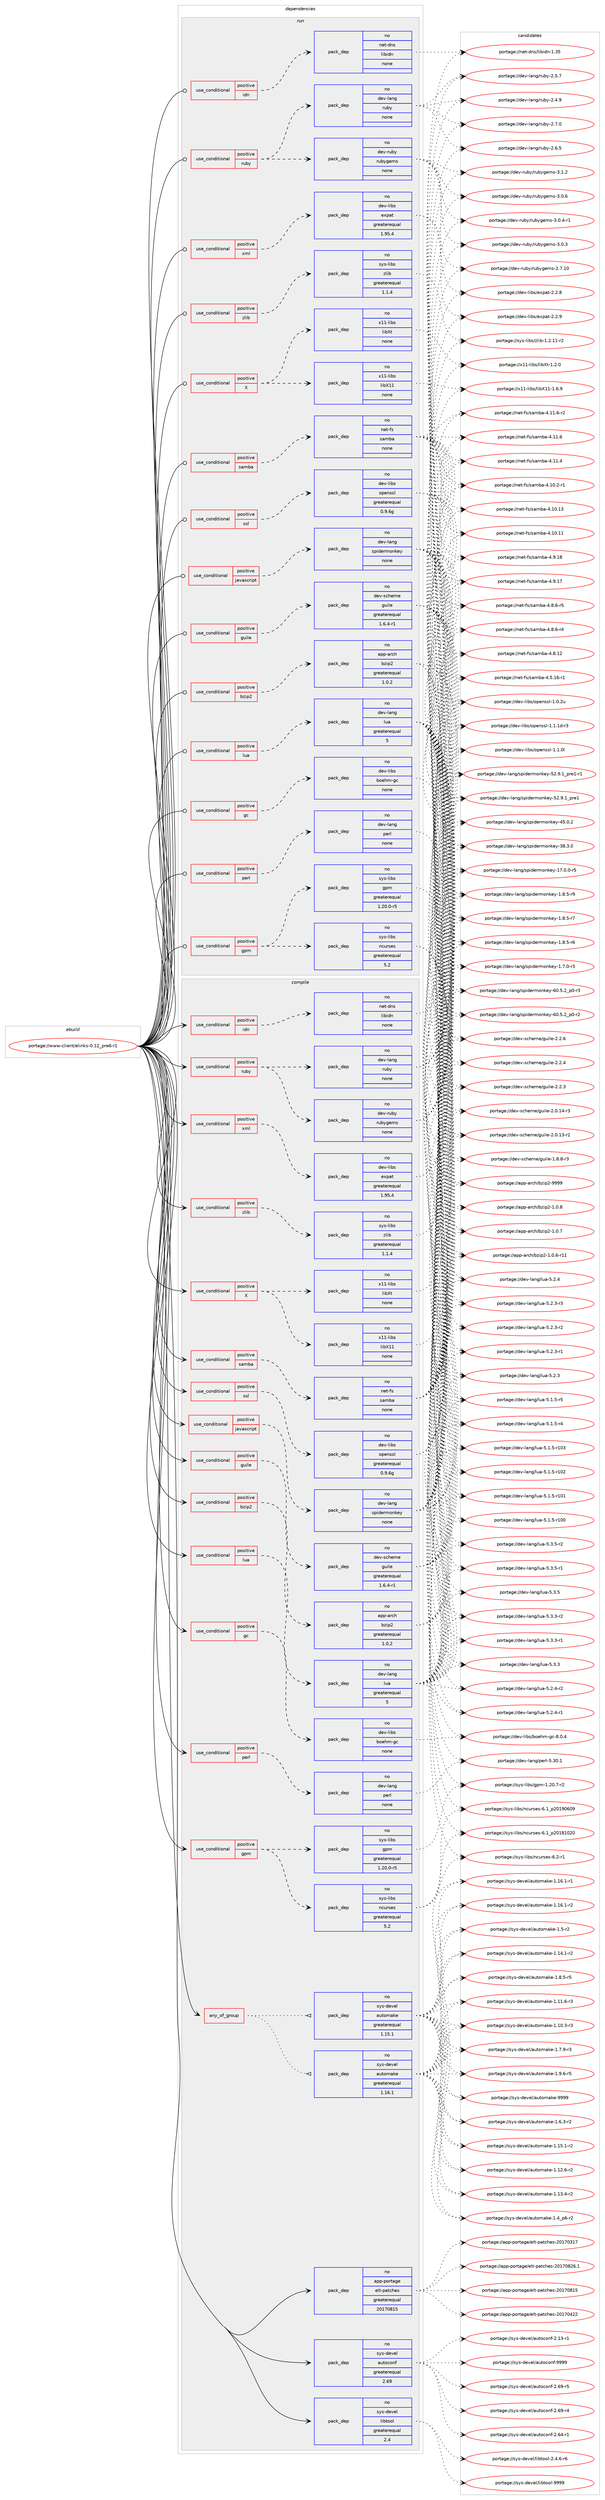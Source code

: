 digraph prolog {

# *************
# Graph options
# *************

newrank=true;
concentrate=true;
compound=true;
graph [rankdir=LR,fontname=Helvetica,fontsize=10,ranksep=1.5];#, ranksep=2.5, nodesep=0.2];
edge  [arrowhead=vee];
node  [fontname=Helvetica,fontsize=10];

# **********
# The ebuild
# **********

subgraph cluster_leftcol {
color=gray;
rank=same;
label=<<i>ebuild</i>>;
id [label="portage://www-client/elinks-0.12_pre6-r1", color=red, width=4, href="../www-client/elinks-0.12_pre6-r1.svg"];
}

# ****************
# The dependencies
# ****************

subgraph cluster_midcol {
color=gray;
label=<<i>dependencies</i>>;
subgraph cluster_compile {
fillcolor="#eeeeee";
style=filled;
label=<<i>compile</i>>;
subgraph any520 {
dependency29118 [label=<<TABLE BORDER="0" CELLBORDER="1" CELLSPACING="0" CELLPADDING="4"><TR><TD CELLPADDING="10">any_of_group</TD></TR></TABLE>>, shape=none, color=red];subgraph pack23407 {
dependency29119 [label=<<TABLE BORDER="0" CELLBORDER="1" CELLSPACING="0" CELLPADDING="4" WIDTH="220"><TR><TD ROWSPAN="6" CELLPADDING="30">pack_dep</TD></TR><TR><TD WIDTH="110">no</TD></TR><TR><TD>sys-devel</TD></TR><TR><TD>automake</TD></TR><TR><TD>greaterequal</TD></TR><TR><TD>1.16.1</TD></TR></TABLE>>, shape=none, color=blue];
}
dependency29118:e -> dependency29119:w [weight=20,style="dotted",arrowhead="oinv"];
subgraph pack23408 {
dependency29120 [label=<<TABLE BORDER="0" CELLBORDER="1" CELLSPACING="0" CELLPADDING="4" WIDTH="220"><TR><TD ROWSPAN="6" CELLPADDING="30">pack_dep</TD></TR><TR><TD WIDTH="110">no</TD></TR><TR><TD>sys-devel</TD></TR><TR><TD>automake</TD></TR><TR><TD>greaterequal</TD></TR><TR><TD>1.15.1</TD></TR></TABLE>>, shape=none, color=blue];
}
dependency29118:e -> dependency29120:w [weight=20,style="dotted",arrowhead="oinv"];
}
id:e -> dependency29118:w [weight=20,style="solid",arrowhead="vee"];
subgraph cond5156 {
dependency29121 [label=<<TABLE BORDER="0" CELLBORDER="1" CELLSPACING="0" CELLPADDING="4"><TR><TD ROWSPAN="3" CELLPADDING="10">use_conditional</TD></TR><TR><TD>positive</TD></TR><TR><TD>X</TD></TR></TABLE>>, shape=none, color=red];
subgraph pack23409 {
dependency29122 [label=<<TABLE BORDER="0" CELLBORDER="1" CELLSPACING="0" CELLPADDING="4" WIDTH="220"><TR><TD ROWSPAN="6" CELLPADDING="30">pack_dep</TD></TR><TR><TD WIDTH="110">no</TD></TR><TR><TD>x11-libs</TD></TR><TR><TD>libX11</TD></TR><TR><TD>none</TD></TR><TR><TD></TD></TR></TABLE>>, shape=none, color=blue];
}
dependency29121:e -> dependency29122:w [weight=20,style="dashed",arrowhead="vee"];
subgraph pack23410 {
dependency29123 [label=<<TABLE BORDER="0" CELLBORDER="1" CELLSPACING="0" CELLPADDING="4" WIDTH="220"><TR><TD ROWSPAN="6" CELLPADDING="30">pack_dep</TD></TR><TR><TD WIDTH="110">no</TD></TR><TR><TD>x11-libs</TD></TR><TR><TD>libXt</TD></TR><TR><TD>none</TD></TR><TR><TD></TD></TR></TABLE>>, shape=none, color=blue];
}
dependency29121:e -> dependency29123:w [weight=20,style="dashed",arrowhead="vee"];
}
id:e -> dependency29121:w [weight=20,style="solid",arrowhead="vee"];
subgraph cond5157 {
dependency29124 [label=<<TABLE BORDER="0" CELLBORDER="1" CELLSPACING="0" CELLPADDING="4"><TR><TD ROWSPAN="3" CELLPADDING="10">use_conditional</TD></TR><TR><TD>positive</TD></TR><TR><TD>bzip2</TD></TR></TABLE>>, shape=none, color=red];
subgraph pack23411 {
dependency29125 [label=<<TABLE BORDER="0" CELLBORDER="1" CELLSPACING="0" CELLPADDING="4" WIDTH="220"><TR><TD ROWSPAN="6" CELLPADDING="30">pack_dep</TD></TR><TR><TD WIDTH="110">no</TD></TR><TR><TD>app-arch</TD></TR><TR><TD>bzip2</TD></TR><TR><TD>greaterequal</TD></TR><TR><TD>1.0.2</TD></TR></TABLE>>, shape=none, color=blue];
}
dependency29124:e -> dependency29125:w [weight=20,style="dashed",arrowhead="vee"];
}
id:e -> dependency29124:w [weight=20,style="solid",arrowhead="vee"];
subgraph cond5158 {
dependency29126 [label=<<TABLE BORDER="0" CELLBORDER="1" CELLSPACING="0" CELLPADDING="4"><TR><TD ROWSPAN="3" CELLPADDING="10">use_conditional</TD></TR><TR><TD>positive</TD></TR><TR><TD>gc</TD></TR></TABLE>>, shape=none, color=red];
subgraph pack23412 {
dependency29127 [label=<<TABLE BORDER="0" CELLBORDER="1" CELLSPACING="0" CELLPADDING="4" WIDTH="220"><TR><TD ROWSPAN="6" CELLPADDING="30">pack_dep</TD></TR><TR><TD WIDTH="110">no</TD></TR><TR><TD>dev-libs</TD></TR><TR><TD>boehm-gc</TD></TR><TR><TD>none</TD></TR><TR><TD></TD></TR></TABLE>>, shape=none, color=blue];
}
dependency29126:e -> dependency29127:w [weight=20,style="dashed",arrowhead="vee"];
}
id:e -> dependency29126:w [weight=20,style="solid",arrowhead="vee"];
subgraph cond5159 {
dependency29128 [label=<<TABLE BORDER="0" CELLBORDER="1" CELLSPACING="0" CELLPADDING="4"><TR><TD ROWSPAN="3" CELLPADDING="10">use_conditional</TD></TR><TR><TD>positive</TD></TR><TR><TD>gpm</TD></TR></TABLE>>, shape=none, color=red];
subgraph pack23413 {
dependency29129 [label=<<TABLE BORDER="0" CELLBORDER="1" CELLSPACING="0" CELLPADDING="4" WIDTH="220"><TR><TD ROWSPAN="6" CELLPADDING="30">pack_dep</TD></TR><TR><TD WIDTH="110">no</TD></TR><TR><TD>sys-libs</TD></TR><TR><TD>ncurses</TD></TR><TR><TD>greaterequal</TD></TR><TR><TD>5.2</TD></TR></TABLE>>, shape=none, color=blue];
}
dependency29128:e -> dependency29129:w [weight=20,style="dashed",arrowhead="vee"];
subgraph pack23414 {
dependency29130 [label=<<TABLE BORDER="0" CELLBORDER="1" CELLSPACING="0" CELLPADDING="4" WIDTH="220"><TR><TD ROWSPAN="6" CELLPADDING="30">pack_dep</TD></TR><TR><TD WIDTH="110">no</TD></TR><TR><TD>sys-libs</TD></TR><TR><TD>gpm</TD></TR><TR><TD>greaterequal</TD></TR><TR><TD>1.20.0-r5</TD></TR></TABLE>>, shape=none, color=blue];
}
dependency29128:e -> dependency29130:w [weight=20,style="dashed",arrowhead="vee"];
}
id:e -> dependency29128:w [weight=20,style="solid",arrowhead="vee"];
subgraph cond5160 {
dependency29131 [label=<<TABLE BORDER="0" CELLBORDER="1" CELLSPACING="0" CELLPADDING="4"><TR><TD ROWSPAN="3" CELLPADDING="10">use_conditional</TD></TR><TR><TD>positive</TD></TR><TR><TD>guile</TD></TR></TABLE>>, shape=none, color=red];
subgraph pack23415 {
dependency29132 [label=<<TABLE BORDER="0" CELLBORDER="1" CELLSPACING="0" CELLPADDING="4" WIDTH="220"><TR><TD ROWSPAN="6" CELLPADDING="30">pack_dep</TD></TR><TR><TD WIDTH="110">no</TD></TR><TR><TD>dev-scheme</TD></TR><TR><TD>guile</TD></TR><TR><TD>greaterequal</TD></TR><TR><TD>1.6.4-r1</TD></TR></TABLE>>, shape=none, color=blue];
}
dependency29131:e -> dependency29132:w [weight=20,style="dashed",arrowhead="vee"];
}
id:e -> dependency29131:w [weight=20,style="solid",arrowhead="vee"];
subgraph cond5161 {
dependency29133 [label=<<TABLE BORDER="0" CELLBORDER="1" CELLSPACING="0" CELLPADDING="4"><TR><TD ROWSPAN="3" CELLPADDING="10">use_conditional</TD></TR><TR><TD>positive</TD></TR><TR><TD>idn</TD></TR></TABLE>>, shape=none, color=red];
subgraph pack23416 {
dependency29134 [label=<<TABLE BORDER="0" CELLBORDER="1" CELLSPACING="0" CELLPADDING="4" WIDTH="220"><TR><TD ROWSPAN="6" CELLPADDING="30">pack_dep</TD></TR><TR><TD WIDTH="110">no</TD></TR><TR><TD>net-dns</TD></TR><TR><TD>libidn</TD></TR><TR><TD>none</TD></TR><TR><TD></TD></TR></TABLE>>, shape=none, color=blue];
}
dependency29133:e -> dependency29134:w [weight=20,style="dashed",arrowhead="vee"];
}
id:e -> dependency29133:w [weight=20,style="solid",arrowhead="vee"];
subgraph cond5162 {
dependency29135 [label=<<TABLE BORDER="0" CELLBORDER="1" CELLSPACING="0" CELLPADDING="4"><TR><TD ROWSPAN="3" CELLPADDING="10">use_conditional</TD></TR><TR><TD>positive</TD></TR><TR><TD>javascript</TD></TR></TABLE>>, shape=none, color=red];
subgraph pack23417 {
dependency29136 [label=<<TABLE BORDER="0" CELLBORDER="1" CELLSPACING="0" CELLPADDING="4" WIDTH="220"><TR><TD ROWSPAN="6" CELLPADDING="30">pack_dep</TD></TR><TR><TD WIDTH="110">no</TD></TR><TR><TD>dev-lang</TD></TR><TR><TD>spidermonkey</TD></TR><TR><TD>none</TD></TR><TR><TD></TD></TR></TABLE>>, shape=none, color=blue];
}
dependency29135:e -> dependency29136:w [weight=20,style="dashed",arrowhead="vee"];
}
id:e -> dependency29135:w [weight=20,style="solid",arrowhead="vee"];
subgraph cond5163 {
dependency29137 [label=<<TABLE BORDER="0" CELLBORDER="1" CELLSPACING="0" CELLPADDING="4"><TR><TD ROWSPAN="3" CELLPADDING="10">use_conditional</TD></TR><TR><TD>positive</TD></TR><TR><TD>lua</TD></TR></TABLE>>, shape=none, color=red];
subgraph pack23418 {
dependency29138 [label=<<TABLE BORDER="0" CELLBORDER="1" CELLSPACING="0" CELLPADDING="4" WIDTH="220"><TR><TD ROWSPAN="6" CELLPADDING="30">pack_dep</TD></TR><TR><TD WIDTH="110">no</TD></TR><TR><TD>dev-lang</TD></TR><TR><TD>lua</TD></TR><TR><TD>greaterequal</TD></TR><TR><TD>5</TD></TR></TABLE>>, shape=none, color=blue];
}
dependency29137:e -> dependency29138:w [weight=20,style="dashed",arrowhead="vee"];
}
id:e -> dependency29137:w [weight=20,style="solid",arrowhead="vee"];
subgraph cond5164 {
dependency29139 [label=<<TABLE BORDER="0" CELLBORDER="1" CELLSPACING="0" CELLPADDING="4"><TR><TD ROWSPAN="3" CELLPADDING="10">use_conditional</TD></TR><TR><TD>positive</TD></TR><TR><TD>perl</TD></TR></TABLE>>, shape=none, color=red];
subgraph pack23419 {
dependency29140 [label=<<TABLE BORDER="0" CELLBORDER="1" CELLSPACING="0" CELLPADDING="4" WIDTH="220"><TR><TD ROWSPAN="6" CELLPADDING="30">pack_dep</TD></TR><TR><TD WIDTH="110">no</TD></TR><TR><TD>dev-lang</TD></TR><TR><TD>perl</TD></TR><TR><TD>none</TD></TR><TR><TD></TD></TR></TABLE>>, shape=none, color=blue];
}
dependency29139:e -> dependency29140:w [weight=20,style="dashed",arrowhead="vee"];
}
id:e -> dependency29139:w [weight=20,style="solid",arrowhead="vee"];
subgraph cond5165 {
dependency29141 [label=<<TABLE BORDER="0" CELLBORDER="1" CELLSPACING="0" CELLPADDING="4"><TR><TD ROWSPAN="3" CELLPADDING="10">use_conditional</TD></TR><TR><TD>positive</TD></TR><TR><TD>ruby</TD></TR></TABLE>>, shape=none, color=red];
subgraph pack23420 {
dependency29142 [label=<<TABLE BORDER="0" CELLBORDER="1" CELLSPACING="0" CELLPADDING="4" WIDTH="220"><TR><TD ROWSPAN="6" CELLPADDING="30">pack_dep</TD></TR><TR><TD WIDTH="110">no</TD></TR><TR><TD>dev-lang</TD></TR><TR><TD>ruby</TD></TR><TR><TD>none</TD></TR><TR><TD></TD></TR></TABLE>>, shape=none, color=blue];
}
dependency29141:e -> dependency29142:w [weight=20,style="dashed",arrowhead="vee"];
subgraph pack23421 {
dependency29143 [label=<<TABLE BORDER="0" CELLBORDER="1" CELLSPACING="0" CELLPADDING="4" WIDTH="220"><TR><TD ROWSPAN="6" CELLPADDING="30">pack_dep</TD></TR><TR><TD WIDTH="110">no</TD></TR><TR><TD>dev-ruby</TD></TR><TR><TD>rubygems</TD></TR><TR><TD>none</TD></TR><TR><TD></TD></TR></TABLE>>, shape=none, color=blue];
}
dependency29141:e -> dependency29143:w [weight=20,style="dashed",arrowhead="vee"];
}
id:e -> dependency29141:w [weight=20,style="solid",arrowhead="vee"];
subgraph cond5166 {
dependency29144 [label=<<TABLE BORDER="0" CELLBORDER="1" CELLSPACING="0" CELLPADDING="4"><TR><TD ROWSPAN="3" CELLPADDING="10">use_conditional</TD></TR><TR><TD>positive</TD></TR><TR><TD>samba</TD></TR></TABLE>>, shape=none, color=red];
subgraph pack23422 {
dependency29145 [label=<<TABLE BORDER="0" CELLBORDER="1" CELLSPACING="0" CELLPADDING="4" WIDTH="220"><TR><TD ROWSPAN="6" CELLPADDING="30">pack_dep</TD></TR><TR><TD WIDTH="110">no</TD></TR><TR><TD>net-fs</TD></TR><TR><TD>samba</TD></TR><TR><TD>none</TD></TR><TR><TD></TD></TR></TABLE>>, shape=none, color=blue];
}
dependency29144:e -> dependency29145:w [weight=20,style="dashed",arrowhead="vee"];
}
id:e -> dependency29144:w [weight=20,style="solid",arrowhead="vee"];
subgraph cond5167 {
dependency29146 [label=<<TABLE BORDER="0" CELLBORDER="1" CELLSPACING="0" CELLPADDING="4"><TR><TD ROWSPAN="3" CELLPADDING="10">use_conditional</TD></TR><TR><TD>positive</TD></TR><TR><TD>ssl</TD></TR></TABLE>>, shape=none, color=red];
subgraph pack23423 {
dependency29147 [label=<<TABLE BORDER="0" CELLBORDER="1" CELLSPACING="0" CELLPADDING="4" WIDTH="220"><TR><TD ROWSPAN="6" CELLPADDING="30">pack_dep</TD></TR><TR><TD WIDTH="110">no</TD></TR><TR><TD>dev-libs</TD></TR><TR><TD>openssl</TD></TR><TR><TD>greaterequal</TD></TR><TR><TD>0.9.6g</TD></TR></TABLE>>, shape=none, color=blue];
}
dependency29146:e -> dependency29147:w [weight=20,style="dashed",arrowhead="vee"];
}
id:e -> dependency29146:w [weight=20,style="solid",arrowhead="vee"];
subgraph cond5168 {
dependency29148 [label=<<TABLE BORDER="0" CELLBORDER="1" CELLSPACING="0" CELLPADDING="4"><TR><TD ROWSPAN="3" CELLPADDING="10">use_conditional</TD></TR><TR><TD>positive</TD></TR><TR><TD>xml</TD></TR></TABLE>>, shape=none, color=red];
subgraph pack23424 {
dependency29149 [label=<<TABLE BORDER="0" CELLBORDER="1" CELLSPACING="0" CELLPADDING="4" WIDTH="220"><TR><TD ROWSPAN="6" CELLPADDING="30">pack_dep</TD></TR><TR><TD WIDTH="110">no</TD></TR><TR><TD>dev-libs</TD></TR><TR><TD>expat</TD></TR><TR><TD>greaterequal</TD></TR><TR><TD>1.95.4</TD></TR></TABLE>>, shape=none, color=blue];
}
dependency29148:e -> dependency29149:w [weight=20,style="dashed",arrowhead="vee"];
}
id:e -> dependency29148:w [weight=20,style="solid",arrowhead="vee"];
subgraph cond5169 {
dependency29150 [label=<<TABLE BORDER="0" CELLBORDER="1" CELLSPACING="0" CELLPADDING="4"><TR><TD ROWSPAN="3" CELLPADDING="10">use_conditional</TD></TR><TR><TD>positive</TD></TR><TR><TD>zlib</TD></TR></TABLE>>, shape=none, color=red];
subgraph pack23425 {
dependency29151 [label=<<TABLE BORDER="0" CELLBORDER="1" CELLSPACING="0" CELLPADDING="4" WIDTH="220"><TR><TD ROWSPAN="6" CELLPADDING="30">pack_dep</TD></TR><TR><TD WIDTH="110">no</TD></TR><TR><TD>sys-libs</TD></TR><TR><TD>zlib</TD></TR><TR><TD>greaterequal</TD></TR><TR><TD>1.1.4</TD></TR></TABLE>>, shape=none, color=blue];
}
dependency29150:e -> dependency29151:w [weight=20,style="dashed",arrowhead="vee"];
}
id:e -> dependency29150:w [weight=20,style="solid",arrowhead="vee"];
subgraph pack23426 {
dependency29152 [label=<<TABLE BORDER="0" CELLBORDER="1" CELLSPACING="0" CELLPADDING="4" WIDTH="220"><TR><TD ROWSPAN="6" CELLPADDING="30">pack_dep</TD></TR><TR><TD WIDTH="110">no</TD></TR><TR><TD>app-portage</TD></TR><TR><TD>elt-patches</TD></TR><TR><TD>greaterequal</TD></TR><TR><TD>20170815</TD></TR></TABLE>>, shape=none, color=blue];
}
id:e -> dependency29152:w [weight=20,style="solid",arrowhead="vee"];
subgraph pack23427 {
dependency29153 [label=<<TABLE BORDER="0" CELLBORDER="1" CELLSPACING="0" CELLPADDING="4" WIDTH="220"><TR><TD ROWSPAN="6" CELLPADDING="30">pack_dep</TD></TR><TR><TD WIDTH="110">no</TD></TR><TR><TD>sys-devel</TD></TR><TR><TD>autoconf</TD></TR><TR><TD>greaterequal</TD></TR><TR><TD>2.69</TD></TR></TABLE>>, shape=none, color=blue];
}
id:e -> dependency29153:w [weight=20,style="solid",arrowhead="vee"];
subgraph pack23428 {
dependency29154 [label=<<TABLE BORDER="0" CELLBORDER="1" CELLSPACING="0" CELLPADDING="4" WIDTH="220"><TR><TD ROWSPAN="6" CELLPADDING="30">pack_dep</TD></TR><TR><TD WIDTH="110">no</TD></TR><TR><TD>sys-devel</TD></TR><TR><TD>libtool</TD></TR><TR><TD>greaterequal</TD></TR><TR><TD>2.4</TD></TR></TABLE>>, shape=none, color=blue];
}
id:e -> dependency29154:w [weight=20,style="solid",arrowhead="vee"];
}
subgraph cluster_compileandrun {
fillcolor="#eeeeee";
style=filled;
label=<<i>compile and run</i>>;
}
subgraph cluster_run {
fillcolor="#eeeeee";
style=filled;
label=<<i>run</i>>;
subgraph cond5170 {
dependency29155 [label=<<TABLE BORDER="0" CELLBORDER="1" CELLSPACING="0" CELLPADDING="4"><TR><TD ROWSPAN="3" CELLPADDING="10">use_conditional</TD></TR><TR><TD>positive</TD></TR><TR><TD>X</TD></TR></TABLE>>, shape=none, color=red];
subgraph pack23429 {
dependency29156 [label=<<TABLE BORDER="0" CELLBORDER="1" CELLSPACING="0" CELLPADDING="4" WIDTH="220"><TR><TD ROWSPAN="6" CELLPADDING="30">pack_dep</TD></TR><TR><TD WIDTH="110">no</TD></TR><TR><TD>x11-libs</TD></TR><TR><TD>libX11</TD></TR><TR><TD>none</TD></TR><TR><TD></TD></TR></TABLE>>, shape=none, color=blue];
}
dependency29155:e -> dependency29156:w [weight=20,style="dashed",arrowhead="vee"];
subgraph pack23430 {
dependency29157 [label=<<TABLE BORDER="0" CELLBORDER="1" CELLSPACING="0" CELLPADDING="4" WIDTH="220"><TR><TD ROWSPAN="6" CELLPADDING="30">pack_dep</TD></TR><TR><TD WIDTH="110">no</TD></TR><TR><TD>x11-libs</TD></TR><TR><TD>libXt</TD></TR><TR><TD>none</TD></TR><TR><TD></TD></TR></TABLE>>, shape=none, color=blue];
}
dependency29155:e -> dependency29157:w [weight=20,style="dashed",arrowhead="vee"];
}
id:e -> dependency29155:w [weight=20,style="solid",arrowhead="odot"];
subgraph cond5171 {
dependency29158 [label=<<TABLE BORDER="0" CELLBORDER="1" CELLSPACING="0" CELLPADDING="4"><TR><TD ROWSPAN="3" CELLPADDING="10">use_conditional</TD></TR><TR><TD>positive</TD></TR><TR><TD>bzip2</TD></TR></TABLE>>, shape=none, color=red];
subgraph pack23431 {
dependency29159 [label=<<TABLE BORDER="0" CELLBORDER="1" CELLSPACING="0" CELLPADDING="4" WIDTH="220"><TR><TD ROWSPAN="6" CELLPADDING="30">pack_dep</TD></TR><TR><TD WIDTH="110">no</TD></TR><TR><TD>app-arch</TD></TR><TR><TD>bzip2</TD></TR><TR><TD>greaterequal</TD></TR><TR><TD>1.0.2</TD></TR></TABLE>>, shape=none, color=blue];
}
dependency29158:e -> dependency29159:w [weight=20,style="dashed",arrowhead="vee"];
}
id:e -> dependency29158:w [weight=20,style="solid",arrowhead="odot"];
subgraph cond5172 {
dependency29160 [label=<<TABLE BORDER="0" CELLBORDER="1" CELLSPACING="0" CELLPADDING="4"><TR><TD ROWSPAN="3" CELLPADDING="10">use_conditional</TD></TR><TR><TD>positive</TD></TR><TR><TD>gc</TD></TR></TABLE>>, shape=none, color=red];
subgraph pack23432 {
dependency29161 [label=<<TABLE BORDER="0" CELLBORDER="1" CELLSPACING="0" CELLPADDING="4" WIDTH="220"><TR><TD ROWSPAN="6" CELLPADDING="30">pack_dep</TD></TR><TR><TD WIDTH="110">no</TD></TR><TR><TD>dev-libs</TD></TR><TR><TD>boehm-gc</TD></TR><TR><TD>none</TD></TR><TR><TD></TD></TR></TABLE>>, shape=none, color=blue];
}
dependency29160:e -> dependency29161:w [weight=20,style="dashed",arrowhead="vee"];
}
id:e -> dependency29160:w [weight=20,style="solid",arrowhead="odot"];
subgraph cond5173 {
dependency29162 [label=<<TABLE BORDER="0" CELLBORDER="1" CELLSPACING="0" CELLPADDING="4"><TR><TD ROWSPAN="3" CELLPADDING="10">use_conditional</TD></TR><TR><TD>positive</TD></TR><TR><TD>gpm</TD></TR></TABLE>>, shape=none, color=red];
subgraph pack23433 {
dependency29163 [label=<<TABLE BORDER="0" CELLBORDER="1" CELLSPACING="0" CELLPADDING="4" WIDTH="220"><TR><TD ROWSPAN="6" CELLPADDING="30">pack_dep</TD></TR><TR><TD WIDTH="110">no</TD></TR><TR><TD>sys-libs</TD></TR><TR><TD>ncurses</TD></TR><TR><TD>greaterequal</TD></TR><TR><TD>5.2</TD></TR></TABLE>>, shape=none, color=blue];
}
dependency29162:e -> dependency29163:w [weight=20,style="dashed",arrowhead="vee"];
subgraph pack23434 {
dependency29164 [label=<<TABLE BORDER="0" CELLBORDER="1" CELLSPACING="0" CELLPADDING="4" WIDTH="220"><TR><TD ROWSPAN="6" CELLPADDING="30">pack_dep</TD></TR><TR><TD WIDTH="110">no</TD></TR><TR><TD>sys-libs</TD></TR><TR><TD>gpm</TD></TR><TR><TD>greaterequal</TD></TR><TR><TD>1.20.0-r5</TD></TR></TABLE>>, shape=none, color=blue];
}
dependency29162:e -> dependency29164:w [weight=20,style="dashed",arrowhead="vee"];
}
id:e -> dependency29162:w [weight=20,style="solid",arrowhead="odot"];
subgraph cond5174 {
dependency29165 [label=<<TABLE BORDER="0" CELLBORDER="1" CELLSPACING="0" CELLPADDING="4"><TR><TD ROWSPAN="3" CELLPADDING="10">use_conditional</TD></TR><TR><TD>positive</TD></TR><TR><TD>guile</TD></TR></TABLE>>, shape=none, color=red];
subgraph pack23435 {
dependency29166 [label=<<TABLE BORDER="0" CELLBORDER="1" CELLSPACING="0" CELLPADDING="4" WIDTH="220"><TR><TD ROWSPAN="6" CELLPADDING="30">pack_dep</TD></TR><TR><TD WIDTH="110">no</TD></TR><TR><TD>dev-scheme</TD></TR><TR><TD>guile</TD></TR><TR><TD>greaterequal</TD></TR><TR><TD>1.6.4-r1</TD></TR></TABLE>>, shape=none, color=blue];
}
dependency29165:e -> dependency29166:w [weight=20,style="dashed",arrowhead="vee"];
}
id:e -> dependency29165:w [weight=20,style="solid",arrowhead="odot"];
subgraph cond5175 {
dependency29167 [label=<<TABLE BORDER="0" CELLBORDER="1" CELLSPACING="0" CELLPADDING="4"><TR><TD ROWSPAN="3" CELLPADDING="10">use_conditional</TD></TR><TR><TD>positive</TD></TR><TR><TD>idn</TD></TR></TABLE>>, shape=none, color=red];
subgraph pack23436 {
dependency29168 [label=<<TABLE BORDER="0" CELLBORDER="1" CELLSPACING="0" CELLPADDING="4" WIDTH="220"><TR><TD ROWSPAN="6" CELLPADDING="30">pack_dep</TD></TR><TR><TD WIDTH="110">no</TD></TR><TR><TD>net-dns</TD></TR><TR><TD>libidn</TD></TR><TR><TD>none</TD></TR><TR><TD></TD></TR></TABLE>>, shape=none, color=blue];
}
dependency29167:e -> dependency29168:w [weight=20,style="dashed",arrowhead="vee"];
}
id:e -> dependency29167:w [weight=20,style="solid",arrowhead="odot"];
subgraph cond5176 {
dependency29169 [label=<<TABLE BORDER="0" CELLBORDER="1" CELLSPACING="0" CELLPADDING="4"><TR><TD ROWSPAN="3" CELLPADDING="10">use_conditional</TD></TR><TR><TD>positive</TD></TR><TR><TD>javascript</TD></TR></TABLE>>, shape=none, color=red];
subgraph pack23437 {
dependency29170 [label=<<TABLE BORDER="0" CELLBORDER="1" CELLSPACING="0" CELLPADDING="4" WIDTH="220"><TR><TD ROWSPAN="6" CELLPADDING="30">pack_dep</TD></TR><TR><TD WIDTH="110">no</TD></TR><TR><TD>dev-lang</TD></TR><TR><TD>spidermonkey</TD></TR><TR><TD>none</TD></TR><TR><TD></TD></TR></TABLE>>, shape=none, color=blue];
}
dependency29169:e -> dependency29170:w [weight=20,style="dashed",arrowhead="vee"];
}
id:e -> dependency29169:w [weight=20,style="solid",arrowhead="odot"];
subgraph cond5177 {
dependency29171 [label=<<TABLE BORDER="0" CELLBORDER="1" CELLSPACING="0" CELLPADDING="4"><TR><TD ROWSPAN="3" CELLPADDING="10">use_conditional</TD></TR><TR><TD>positive</TD></TR><TR><TD>lua</TD></TR></TABLE>>, shape=none, color=red];
subgraph pack23438 {
dependency29172 [label=<<TABLE BORDER="0" CELLBORDER="1" CELLSPACING="0" CELLPADDING="4" WIDTH="220"><TR><TD ROWSPAN="6" CELLPADDING="30">pack_dep</TD></TR><TR><TD WIDTH="110">no</TD></TR><TR><TD>dev-lang</TD></TR><TR><TD>lua</TD></TR><TR><TD>greaterequal</TD></TR><TR><TD>5</TD></TR></TABLE>>, shape=none, color=blue];
}
dependency29171:e -> dependency29172:w [weight=20,style="dashed",arrowhead="vee"];
}
id:e -> dependency29171:w [weight=20,style="solid",arrowhead="odot"];
subgraph cond5178 {
dependency29173 [label=<<TABLE BORDER="0" CELLBORDER="1" CELLSPACING="0" CELLPADDING="4"><TR><TD ROWSPAN="3" CELLPADDING="10">use_conditional</TD></TR><TR><TD>positive</TD></TR><TR><TD>perl</TD></TR></TABLE>>, shape=none, color=red];
subgraph pack23439 {
dependency29174 [label=<<TABLE BORDER="0" CELLBORDER="1" CELLSPACING="0" CELLPADDING="4" WIDTH="220"><TR><TD ROWSPAN="6" CELLPADDING="30">pack_dep</TD></TR><TR><TD WIDTH="110">no</TD></TR><TR><TD>dev-lang</TD></TR><TR><TD>perl</TD></TR><TR><TD>none</TD></TR><TR><TD></TD></TR></TABLE>>, shape=none, color=blue];
}
dependency29173:e -> dependency29174:w [weight=20,style="dashed",arrowhead="vee"];
}
id:e -> dependency29173:w [weight=20,style="solid",arrowhead="odot"];
subgraph cond5179 {
dependency29175 [label=<<TABLE BORDER="0" CELLBORDER="1" CELLSPACING="0" CELLPADDING="4"><TR><TD ROWSPAN="3" CELLPADDING="10">use_conditional</TD></TR><TR><TD>positive</TD></TR><TR><TD>ruby</TD></TR></TABLE>>, shape=none, color=red];
subgraph pack23440 {
dependency29176 [label=<<TABLE BORDER="0" CELLBORDER="1" CELLSPACING="0" CELLPADDING="4" WIDTH="220"><TR><TD ROWSPAN="6" CELLPADDING="30">pack_dep</TD></TR><TR><TD WIDTH="110">no</TD></TR><TR><TD>dev-lang</TD></TR><TR><TD>ruby</TD></TR><TR><TD>none</TD></TR><TR><TD></TD></TR></TABLE>>, shape=none, color=blue];
}
dependency29175:e -> dependency29176:w [weight=20,style="dashed",arrowhead="vee"];
subgraph pack23441 {
dependency29177 [label=<<TABLE BORDER="0" CELLBORDER="1" CELLSPACING="0" CELLPADDING="4" WIDTH="220"><TR><TD ROWSPAN="6" CELLPADDING="30">pack_dep</TD></TR><TR><TD WIDTH="110">no</TD></TR><TR><TD>dev-ruby</TD></TR><TR><TD>rubygems</TD></TR><TR><TD>none</TD></TR><TR><TD></TD></TR></TABLE>>, shape=none, color=blue];
}
dependency29175:e -> dependency29177:w [weight=20,style="dashed",arrowhead="vee"];
}
id:e -> dependency29175:w [weight=20,style="solid",arrowhead="odot"];
subgraph cond5180 {
dependency29178 [label=<<TABLE BORDER="0" CELLBORDER="1" CELLSPACING="0" CELLPADDING="4"><TR><TD ROWSPAN="3" CELLPADDING="10">use_conditional</TD></TR><TR><TD>positive</TD></TR><TR><TD>samba</TD></TR></TABLE>>, shape=none, color=red];
subgraph pack23442 {
dependency29179 [label=<<TABLE BORDER="0" CELLBORDER="1" CELLSPACING="0" CELLPADDING="4" WIDTH="220"><TR><TD ROWSPAN="6" CELLPADDING="30">pack_dep</TD></TR><TR><TD WIDTH="110">no</TD></TR><TR><TD>net-fs</TD></TR><TR><TD>samba</TD></TR><TR><TD>none</TD></TR><TR><TD></TD></TR></TABLE>>, shape=none, color=blue];
}
dependency29178:e -> dependency29179:w [weight=20,style="dashed",arrowhead="vee"];
}
id:e -> dependency29178:w [weight=20,style="solid",arrowhead="odot"];
subgraph cond5181 {
dependency29180 [label=<<TABLE BORDER="0" CELLBORDER="1" CELLSPACING="0" CELLPADDING="4"><TR><TD ROWSPAN="3" CELLPADDING="10">use_conditional</TD></TR><TR><TD>positive</TD></TR><TR><TD>ssl</TD></TR></TABLE>>, shape=none, color=red];
subgraph pack23443 {
dependency29181 [label=<<TABLE BORDER="0" CELLBORDER="1" CELLSPACING="0" CELLPADDING="4" WIDTH="220"><TR><TD ROWSPAN="6" CELLPADDING="30">pack_dep</TD></TR><TR><TD WIDTH="110">no</TD></TR><TR><TD>dev-libs</TD></TR><TR><TD>openssl</TD></TR><TR><TD>greaterequal</TD></TR><TR><TD>0.9.6g</TD></TR></TABLE>>, shape=none, color=blue];
}
dependency29180:e -> dependency29181:w [weight=20,style="dashed",arrowhead="vee"];
}
id:e -> dependency29180:w [weight=20,style="solid",arrowhead="odot"];
subgraph cond5182 {
dependency29182 [label=<<TABLE BORDER="0" CELLBORDER="1" CELLSPACING="0" CELLPADDING="4"><TR><TD ROWSPAN="3" CELLPADDING="10">use_conditional</TD></TR><TR><TD>positive</TD></TR><TR><TD>xml</TD></TR></TABLE>>, shape=none, color=red];
subgraph pack23444 {
dependency29183 [label=<<TABLE BORDER="0" CELLBORDER="1" CELLSPACING="0" CELLPADDING="4" WIDTH="220"><TR><TD ROWSPAN="6" CELLPADDING="30">pack_dep</TD></TR><TR><TD WIDTH="110">no</TD></TR><TR><TD>dev-libs</TD></TR><TR><TD>expat</TD></TR><TR><TD>greaterequal</TD></TR><TR><TD>1.95.4</TD></TR></TABLE>>, shape=none, color=blue];
}
dependency29182:e -> dependency29183:w [weight=20,style="dashed",arrowhead="vee"];
}
id:e -> dependency29182:w [weight=20,style="solid",arrowhead="odot"];
subgraph cond5183 {
dependency29184 [label=<<TABLE BORDER="0" CELLBORDER="1" CELLSPACING="0" CELLPADDING="4"><TR><TD ROWSPAN="3" CELLPADDING="10">use_conditional</TD></TR><TR><TD>positive</TD></TR><TR><TD>zlib</TD></TR></TABLE>>, shape=none, color=red];
subgraph pack23445 {
dependency29185 [label=<<TABLE BORDER="0" CELLBORDER="1" CELLSPACING="0" CELLPADDING="4" WIDTH="220"><TR><TD ROWSPAN="6" CELLPADDING="30">pack_dep</TD></TR><TR><TD WIDTH="110">no</TD></TR><TR><TD>sys-libs</TD></TR><TR><TD>zlib</TD></TR><TR><TD>greaterequal</TD></TR><TR><TD>1.1.4</TD></TR></TABLE>>, shape=none, color=blue];
}
dependency29184:e -> dependency29185:w [weight=20,style="dashed",arrowhead="vee"];
}
id:e -> dependency29184:w [weight=20,style="solid",arrowhead="odot"];
}
}

# **************
# The candidates
# **************

subgraph cluster_choices {
rank=same;
color=gray;
label=<<i>candidates</i>>;

subgraph choice23407 {
color=black;
nodesep=1;
choice115121115451001011181011084797117116111109971071014557575757 [label="portage://sys-devel/automake-9999", color=red, width=4,href="../sys-devel/automake-9999.svg"];
choice115121115451001011181011084797117116111109971071014549465746544511453 [label="portage://sys-devel/automake-1.9.6-r5", color=red, width=4,href="../sys-devel/automake-1.9.6-r5.svg"];
choice115121115451001011181011084797117116111109971071014549465646534511453 [label="portage://sys-devel/automake-1.8.5-r5", color=red, width=4,href="../sys-devel/automake-1.8.5-r5.svg"];
choice115121115451001011181011084797117116111109971071014549465546574511451 [label="portage://sys-devel/automake-1.7.9-r3", color=red, width=4,href="../sys-devel/automake-1.7.9-r3.svg"];
choice115121115451001011181011084797117116111109971071014549465446514511450 [label="portage://sys-devel/automake-1.6.3-r2", color=red, width=4,href="../sys-devel/automake-1.6.3-r2.svg"];
choice11512111545100101118101108479711711611110997107101454946534511450 [label="portage://sys-devel/automake-1.5-r2", color=red, width=4,href="../sys-devel/automake-1.5-r2.svg"];
choice115121115451001011181011084797117116111109971071014549465295112544511450 [label="portage://sys-devel/automake-1.4_p6-r2", color=red, width=4,href="../sys-devel/automake-1.4_p6-r2.svg"];
choice11512111545100101118101108479711711611110997107101454946495446494511450 [label="portage://sys-devel/automake-1.16.1-r2", color=red, width=4,href="../sys-devel/automake-1.16.1-r2.svg"];
choice11512111545100101118101108479711711611110997107101454946495446494511449 [label="portage://sys-devel/automake-1.16.1-r1", color=red, width=4,href="../sys-devel/automake-1.16.1-r1.svg"];
choice11512111545100101118101108479711711611110997107101454946495346494511450 [label="portage://sys-devel/automake-1.15.1-r2", color=red, width=4,href="../sys-devel/automake-1.15.1-r2.svg"];
choice11512111545100101118101108479711711611110997107101454946495246494511450 [label="portage://sys-devel/automake-1.14.1-r2", color=red, width=4,href="../sys-devel/automake-1.14.1-r2.svg"];
choice11512111545100101118101108479711711611110997107101454946495146524511450 [label="portage://sys-devel/automake-1.13.4-r2", color=red, width=4,href="../sys-devel/automake-1.13.4-r2.svg"];
choice11512111545100101118101108479711711611110997107101454946495046544511450 [label="portage://sys-devel/automake-1.12.6-r2", color=red, width=4,href="../sys-devel/automake-1.12.6-r2.svg"];
choice11512111545100101118101108479711711611110997107101454946494946544511451 [label="portage://sys-devel/automake-1.11.6-r3", color=red, width=4,href="../sys-devel/automake-1.11.6-r3.svg"];
choice11512111545100101118101108479711711611110997107101454946494846514511451 [label="portage://sys-devel/automake-1.10.3-r3", color=red, width=4,href="../sys-devel/automake-1.10.3-r3.svg"];
dependency29119:e -> choice115121115451001011181011084797117116111109971071014557575757:w [style=dotted,weight="100"];
dependency29119:e -> choice115121115451001011181011084797117116111109971071014549465746544511453:w [style=dotted,weight="100"];
dependency29119:e -> choice115121115451001011181011084797117116111109971071014549465646534511453:w [style=dotted,weight="100"];
dependency29119:e -> choice115121115451001011181011084797117116111109971071014549465546574511451:w [style=dotted,weight="100"];
dependency29119:e -> choice115121115451001011181011084797117116111109971071014549465446514511450:w [style=dotted,weight="100"];
dependency29119:e -> choice11512111545100101118101108479711711611110997107101454946534511450:w [style=dotted,weight="100"];
dependency29119:e -> choice115121115451001011181011084797117116111109971071014549465295112544511450:w [style=dotted,weight="100"];
dependency29119:e -> choice11512111545100101118101108479711711611110997107101454946495446494511450:w [style=dotted,weight="100"];
dependency29119:e -> choice11512111545100101118101108479711711611110997107101454946495446494511449:w [style=dotted,weight="100"];
dependency29119:e -> choice11512111545100101118101108479711711611110997107101454946495346494511450:w [style=dotted,weight="100"];
dependency29119:e -> choice11512111545100101118101108479711711611110997107101454946495246494511450:w [style=dotted,weight="100"];
dependency29119:e -> choice11512111545100101118101108479711711611110997107101454946495146524511450:w [style=dotted,weight="100"];
dependency29119:e -> choice11512111545100101118101108479711711611110997107101454946495046544511450:w [style=dotted,weight="100"];
dependency29119:e -> choice11512111545100101118101108479711711611110997107101454946494946544511451:w [style=dotted,weight="100"];
dependency29119:e -> choice11512111545100101118101108479711711611110997107101454946494846514511451:w [style=dotted,weight="100"];
}
subgraph choice23408 {
color=black;
nodesep=1;
choice115121115451001011181011084797117116111109971071014557575757 [label="portage://sys-devel/automake-9999", color=red, width=4,href="../sys-devel/automake-9999.svg"];
choice115121115451001011181011084797117116111109971071014549465746544511453 [label="portage://sys-devel/automake-1.9.6-r5", color=red, width=4,href="../sys-devel/automake-1.9.6-r5.svg"];
choice115121115451001011181011084797117116111109971071014549465646534511453 [label="portage://sys-devel/automake-1.8.5-r5", color=red, width=4,href="../sys-devel/automake-1.8.5-r5.svg"];
choice115121115451001011181011084797117116111109971071014549465546574511451 [label="portage://sys-devel/automake-1.7.9-r3", color=red, width=4,href="../sys-devel/automake-1.7.9-r3.svg"];
choice115121115451001011181011084797117116111109971071014549465446514511450 [label="portage://sys-devel/automake-1.6.3-r2", color=red, width=4,href="../sys-devel/automake-1.6.3-r2.svg"];
choice11512111545100101118101108479711711611110997107101454946534511450 [label="portage://sys-devel/automake-1.5-r2", color=red, width=4,href="../sys-devel/automake-1.5-r2.svg"];
choice115121115451001011181011084797117116111109971071014549465295112544511450 [label="portage://sys-devel/automake-1.4_p6-r2", color=red, width=4,href="../sys-devel/automake-1.4_p6-r2.svg"];
choice11512111545100101118101108479711711611110997107101454946495446494511450 [label="portage://sys-devel/automake-1.16.1-r2", color=red, width=4,href="../sys-devel/automake-1.16.1-r2.svg"];
choice11512111545100101118101108479711711611110997107101454946495446494511449 [label="portage://sys-devel/automake-1.16.1-r1", color=red, width=4,href="../sys-devel/automake-1.16.1-r1.svg"];
choice11512111545100101118101108479711711611110997107101454946495346494511450 [label="portage://sys-devel/automake-1.15.1-r2", color=red, width=4,href="../sys-devel/automake-1.15.1-r2.svg"];
choice11512111545100101118101108479711711611110997107101454946495246494511450 [label="portage://sys-devel/automake-1.14.1-r2", color=red, width=4,href="../sys-devel/automake-1.14.1-r2.svg"];
choice11512111545100101118101108479711711611110997107101454946495146524511450 [label="portage://sys-devel/automake-1.13.4-r2", color=red, width=4,href="../sys-devel/automake-1.13.4-r2.svg"];
choice11512111545100101118101108479711711611110997107101454946495046544511450 [label="portage://sys-devel/automake-1.12.6-r2", color=red, width=4,href="../sys-devel/automake-1.12.6-r2.svg"];
choice11512111545100101118101108479711711611110997107101454946494946544511451 [label="portage://sys-devel/automake-1.11.6-r3", color=red, width=4,href="../sys-devel/automake-1.11.6-r3.svg"];
choice11512111545100101118101108479711711611110997107101454946494846514511451 [label="portage://sys-devel/automake-1.10.3-r3", color=red, width=4,href="../sys-devel/automake-1.10.3-r3.svg"];
dependency29120:e -> choice115121115451001011181011084797117116111109971071014557575757:w [style=dotted,weight="100"];
dependency29120:e -> choice115121115451001011181011084797117116111109971071014549465746544511453:w [style=dotted,weight="100"];
dependency29120:e -> choice115121115451001011181011084797117116111109971071014549465646534511453:w [style=dotted,weight="100"];
dependency29120:e -> choice115121115451001011181011084797117116111109971071014549465546574511451:w [style=dotted,weight="100"];
dependency29120:e -> choice115121115451001011181011084797117116111109971071014549465446514511450:w [style=dotted,weight="100"];
dependency29120:e -> choice11512111545100101118101108479711711611110997107101454946534511450:w [style=dotted,weight="100"];
dependency29120:e -> choice115121115451001011181011084797117116111109971071014549465295112544511450:w [style=dotted,weight="100"];
dependency29120:e -> choice11512111545100101118101108479711711611110997107101454946495446494511450:w [style=dotted,weight="100"];
dependency29120:e -> choice11512111545100101118101108479711711611110997107101454946495446494511449:w [style=dotted,weight="100"];
dependency29120:e -> choice11512111545100101118101108479711711611110997107101454946495346494511450:w [style=dotted,weight="100"];
dependency29120:e -> choice11512111545100101118101108479711711611110997107101454946495246494511450:w [style=dotted,weight="100"];
dependency29120:e -> choice11512111545100101118101108479711711611110997107101454946495146524511450:w [style=dotted,weight="100"];
dependency29120:e -> choice11512111545100101118101108479711711611110997107101454946495046544511450:w [style=dotted,weight="100"];
dependency29120:e -> choice11512111545100101118101108479711711611110997107101454946494946544511451:w [style=dotted,weight="100"];
dependency29120:e -> choice11512111545100101118101108479711711611110997107101454946494846514511451:w [style=dotted,weight="100"];
}
subgraph choice23409 {
color=black;
nodesep=1;
choice120494945108105981154710810598884949454946544657 [label="portage://x11-libs/libX11-1.6.9", color=red, width=4,href="../x11-libs/libX11-1.6.9.svg"];
dependency29122:e -> choice120494945108105981154710810598884949454946544657:w [style=dotted,weight="100"];
}
subgraph choice23410 {
color=black;
nodesep=1;
choice12049494510810598115471081059888116454946504648 [label="portage://x11-libs/libXt-1.2.0", color=red, width=4,href="../x11-libs/libXt-1.2.0.svg"];
dependency29123:e -> choice12049494510810598115471081059888116454946504648:w [style=dotted,weight="100"];
}
subgraph choice23411 {
color=black;
nodesep=1;
choice971121124597114991044798122105112504557575757 [label="portage://app-arch/bzip2-9999", color=red, width=4,href="../app-arch/bzip2-9999.svg"];
choice97112112459711499104479812210511250454946484656 [label="portage://app-arch/bzip2-1.0.8", color=red, width=4,href="../app-arch/bzip2-1.0.8.svg"];
choice97112112459711499104479812210511250454946484655 [label="portage://app-arch/bzip2-1.0.7", color=red, width=4,href="../app-arch/bzip2-1.0.7.svg"];
choice97112112459711499104479812210511250454946484654451144949 [label="portage://app-arch/bzip2-1.0.6-r11", color=red, width=4,href="../app-arch/bzip2-1.0.6-r11.svg"];
dependency29125:e -> choice971121124597114991044798122105112504557575757:w [style=dotted,weight="100"];
dependency29125:e -> choice97112112459711499104479812210511250454946484656:w [style=dotted,weight="100"];
dependency29125:e -> choice97112112459711499104479812210511250454946484655:w [style=dotted,weight="100"];
dependency29125:e -> choice97112112459711499104479812210511250454946484654451144949:w [style=dotted,weight="100"];
}
subgraph choice23412 {
color=black;
nodesep=1;
choice100101118451081059811547981111011041094510399455646484652 [label="portage://dev-libs/boehm-gc-8.0.4", color=red, width=4,href="../dev-libs/boehm-gc-8.0.4.svg"];
dependency29127:e -> choice100101118451081059811547981111011041094510399455646484652:w [style=dotted,weight="100"];
}
subgraph choice23413 {
color=black;
nodesep=1;
choice11512111545108105981154711099117114115101115455446504511449 [label="portage://sys-libs/ncurses-6.2-r1", color=red, width=4,href="../sys-libs/ncurses-6.2-r1.svg"];
choice1151211154510810598115471109911711411510111545544649951125048495748544857 [label="portage://sys-libs/ncurses-6.1_p20190609", color=red, width=4,href="../sys-libs/ncurses-6.1_p20190609.svg"];
choice1151211154510810598115471109911711411510111545544649951125048495649485048 [label="portage://sys-libs/ncurses-6.1_p20181020", color=red, width=4,href="../sys-libs/ncurses-6.1_p20181020.svg"];
dependency29129:e -> choice11512111545108105981154711099117114115101115455446504511449:w [style=dotted,weight="100"];
dependency29129:e -> choice1151211154510810598115471109911711411510111545544649951125048495748544857:w [style=dotted,weight="100"];
dependency29129:e -> choice1151211154510810598115471109911711411510111545544649951125048495649485048:w [style=dotted,weight="100"];
}
subgraph choice23414 {
color=black;
nodesep=1;
choice115121115451081059811547103112109454946504846554511450 [label="portage://sys-libs/gpm-1.20.7-r2", color=red, width=4,href="../sys-libs/gpm-1.20.7-r2.svg"];
dependency29130:e -> choice115121115451081059811547103112109454946504846554511450:w [style=dotted,weight="100"];
}
subgraph choice23415 {
color=black;
nodesep=1;
choice100101118451159910410110910147103117105108101455046504654 [label="portage://dev-scheme/guile-2.2.6", color=red, width=4,href="../dev-scheme/guile-2.2.6.svg"];
choice100101118451159910410110910147103117105108101455046504652 [label="portage://dev-scheme/guile-2.2.4", color=red, width=4,href="../dev-scheme/guile-2.2.4.svg"];
choice100101118451159910410110910147103117105108101455046504651 [label="portage://dev-scheme/guile-2.2.3", color=red, width=4,href="../dev-scheme/guile-2.2.3.svg"];
choice100101118451159910410110910147103117105108101455046484649524511451 [label="portage://dev-scheme/guile-2.0.14-r3", color=red, width=4,href="../dev-scheme/guile-2.0.14-r3.svg"];
choice100101118451159910410110910147103117105108101455046484649514511450 [label="portage://dev-scheme/guile-2.0.13-r2", color=red, width=4,href="../dev-scheme/guile-2.0.13-r2.svg"];
choice1001011184511599104101109101471031171051081014549465646564511451 [label="portage://dev-scheme/guile-1.8.8-r3", color=red, width=4,href="../dev-scheme/guile-1.8.8-r3.svg"];
dependency29132:e -> choice100101118451159910410110910147103117105108101455046504654:w [style=dotted,weight="100"];
dependency29132:e -> choice100101118451159910410110910147103117105108101455046504652:w [style=dotted,weight="100"];
dependency29132:e -> choice100101118451159910410110910147103117105108101455046504651:w [style=dotted,weight="100"];
dependency29132:e -> choice100101118451159910410110910147103117105108101455046484649524511451:w [style=dotted,weight="100"];
dependency29132:e -> choice100101118451159910410110910147103117105108101455046484649514511450:w [style=dotted,weight="100"];
dependency29132:e -> choice1001011184511599104101109101471031171051081014549465646564511451:w [style=dotted,weight="100"];
}
subgraph choice23416 {
color=black;
nodesep=1;
choice1101011164510011011547108105981051001104549465153 [label="portage://net-dns/libidn-1.35", color=red, width=4,href="../net-dns/libidn-1.35.svg"];
dependency29134:e -> choice1101011164510011011547108105981051001104549465153:w [style=dotted,weight="100"];
}
subgraph choice23417 {
color=black;
nodesep=1;
choice1001011184510897110103471151121051001011141091111101071011214554484653465095112484511451 [label="portage://dev-lang/spidermonkey-60.5.2_p0-r3", color=red, width=4,href="../dev-lang/spidermonkey-60.5.2_p0-r3.svg"];
choice1001011184510897110103471151121051001011141091111101071011214554484653465095112484511450 [label="portage://dev-lang/spidermonkey-60.5.2_p0-r2", color=red, width=4,href="../dev-lang/spidermonkey-60.5.2_p0-r2.svg"];
choice1001011184510897110103471151121051001011141091111101071011214553504657464995112114101494511449 [label="portage://dev-lang/spidermonkey-52.9.1_pre1-r1", color=red, width=4,href="../dev-lang/spidermonkey-52.9.1_pre1-r1.svg"];
choice100101118451089711010347115112105100101114109111110107101121455350465746499511211410149 [label="portage://dev-lang/spidermonkey-52.9.1_pre1", color=red, width=4,href="../dev-lang/spidermonkey-52.9.1_pre1.svg"];
choice10010111845108971101034711511210510010111410911111010710112145525346484650 [label="portage://dev-lang/spidermonkey-45.0.2", color=red, width=4,href="../dev-lang/spidermonkey-45.0.2.svg"];
choice10010111845108971101034711511210510010111410911111010710112145515646514648 [label="portage://dev-lang/spidermonkey-38.3.0", color=red, width=4,href="../dev-lang/spidermonkey-38.3.0.svg"];
choice100101118451089711010347115112105100101114109111110107101121454955464846484511453 [label="portage://dev-lang/spidermonkey-17.0.0-r5", color=red, width=4,href="../dev-lang/spidermonkey-17.0.0-r5.svg"];
choice1001011184510897110103471151121051001011141091111101071011214549465646534511457 [label="portage://dev-lang/spidermonkey-1.8.5-r9", color=red, width=4,href="../dev-lang/spidermonkey-1.8.5-r9.svg"];
choice1001011184510897110103471151121051001011141091111101071011214549465646534511455 [label="portage://dev-lang/spidermonkey-1.8.5-r7", color=red, width=4,href="../dev-lang/spidermonkey-1.8.5-r7.svg"];
choice1001011184510897110103471151121051001011141091111101071011214549465646534511454 [label="portage://dev-lang/spidermonkey-1.8.5-r6", color=red, width=4,href="../dev-lang/spidermonkey-1.8.5-r6.svg"];
choice1001011184510897110103471151121051001011141091111101071011214549465546484511451 [label="portage://dev-lang/spidermonkey-1.7.0-r3", color=red, width=4,href="../dev-lang/spidermonkey-1.7.0-r3.svg"];
dependency29136:e -> choice1001011184510897110103471151121051001011141091111101071011214554484653465095112484511451:w [style=dotted,weight="100"];
dependency29136:e -> choice1001011184510897110103471151121051001011141091111101071011214554484653465095112484511450:w [style=dotted,weight="100"];
dependency29136:e -> choice1001011184510897110103471151121051001011141091111101071011214553504657464995112114101494511449:w [style=dotted,weight="100"];
dependency29136:e -> choice100101118451089711010347115112105100101114109111110107101121455350465746499511211410149:w [style=dotted,weight="100"];
dependency29136:e -> choice10010111845108971101034711511210510010111410911111010710112145525346484650:w [style=dotted,weight="100"];
dependency29136:e -> choice10010111845108971101034711511210510010111410911111010710112145515646514648:w [style=dotted,weight="100"];
dependency29136:e -> choice100101118451089711010347115112105100101114109111110107101121454955464846484511453:w [style=dotted,weight="100"];
dependency29136:e -> choice1001011184510897110103471151121051001011141091111101071011214549465646534511457:w [style=dotted,weight="100"];
dependency29136:e -> choice1001011184510897110103471151121051001011141091111101071011214549465646534511455:w [style=dotted,weight="100"];
dependency29136:e -> choice1001011184510897110103471151121051001011141091111101071011214549465646534511454:w [style=dotted,weight="100"];
dependency29136:e -> choice1001011184510897110103471151121051001011141091111101071011214549465546484511451:w [style=dotted,weight="100"];
}
subgraph choice23418 {
color=black;
nodesep=1;
choice100101118451089711010347108117974553465146534511450 [label="portage://dev-lang/lua-5.3.5-r2", color=red, width=4,href="../dev-lang/lua-5.3.5-r2.svg"];
choice100101118451089711010347108117974553465146534511449 [label="portage://dev-lang/lua-5.3.5-r1", color=red, width=4,href="../dev-lang/lua-5.3.5-r1.svg"];
choice10010111845108971101034710811797455346514653 [label="portage://dev-lang/lua-5.3.5", color=red, width=4,href="../dev-lang/lua-5.3.5.svg"];
choice100101118451089711010347108117974553465146514511450 [label="portage://dev-lang/lua-5.3.3-r2", color=red, width=4,href="../dev-lang/lua-5.3.3-r2.svg"];
choice100101118451089711010347108117974553465146514511449 [label="portage://dev-lang/lua-5.3.3-r1", color=red, width=4,href="../dev-lang/lua-5.3.3-r1.svg"];
choice10010111845108971101034710811797455346514651 [label="portage://dev-lang/lua-5.3.3", color=red, width=4,href="../dev-lang/lua-5.3.3.svg"];
choice100101118451089711010347108117974553465046524511450 [label="portage://dev-lang/lua-5.2.4-r2", color=red, width=4,href="../dev-lang/lua-5.2.4-r2.svg"];
choice100101118451089711010347108117974553465046524511449 [label="portage://dev-lang/lua-5.2.4-r1", color=red, width=4,href="../dev-lang/lua-5.2.4-r1.svg"];
choice10010111845108971101034710811797455346504652 [label="portage://dev-lang/lua-5.2.4", color=red, width=4,href="../dev-lang/lua-5.2.4.svg"];
choice100101118451089711010347108117974553465046514511451 [label="portage://dev-lang/lua-5.2.3-r3", color=red, width=4,href="../dev-lang/lua-5.2.3-r3.svg"];
choice100101118451089711010347108117974553465046514511450 [label="portage://dev-lang/lua-5.2.3-r2", color=red, width=4,href="../dev-lang/lua-5.2.3-r2.svg"];
choice100101118451089711010347108117974553465046514511449 [label="portage://dev-lang/lua-5.2.3-r1", color=red, width=4,href="../dev-lang/lua-5.2.3-r1.svg"];
choice10010111845108971101034710811797455346504651 [label="portage://dev-lang/lua-5.2.3", color=red, width=4,href="../dev-lang/lua-5.2.3.svg"];
choice100101118451089711010347108117974553464946534511453 [label="portage://dev-lang/lua-5.1.5-r5", color=red, width=4,href="../dev-lang/lua-5.1.5-r5.svg"];
choice100101118451089711010347108117974553464946534511452 [label="portage://dev-lang/lua-5.1.5-r4", color=red, width=4,href="../dev-lang/lua-5.1.5-r4.svg"];
choice1001011184510897110103471081179745534649465345114494851 [label="portage://dev-lang/lua-5.1.5-r103", color=red, width=4,href="../dev-lang/lua-5.1.5-r103.svg"];
choice1001011184510897110103471081179745534649465345114494850 [label="portage://dev-lang/lua-5.1.5-r102", color=red, width=4,href="../dev-lang/lua-5.1.5-r102.svg"];
choice1001011184510897110103471081179745534649465345114494849 [label="portage://dev-lang/lua-5.1.5-r101", color=red, width=4,href="../dev-lang/lua-5.1.5-r101.svg"];
choice1001011184510897110103471081179745534649465345114494848 [label="portage://dev-lang/lua-5.1.5-r100", color=red, width=4,href="../dev-lang/lua-5.1.5-r100.svg"];
dependency29138:e -> choice100101118451089711010347108117974553465146534511450:w [style=dotted,weight="100"];
dependency29138:e -> choice100101118451089711010347108117974553465146534511449:w [style=dotted,weight="100"];
dependency29138:e -> choice10010111845108971101034710811797455346514653:w [style=dotted,weight="100"];
dependency29138:e -> choice100101118451089711010347108117974553465146514511450:w [style=dotted,weight="100"];
dependency29138:e -> choice100101118451089711010347108117974553465146514511449:w [style=dotted,weight="100"];
dependency29138:e -> choice10010111845108971101034710811797455346514651:w [style=dotted,weight="100"];
dependency29138:e -> choice100101118451089711010347108117974553465046524511450:w [style=dotted,weight="100"];
dependency29138:e -> choice100101118451089711010347108117974553465046524511449:w [style=dotted,weight="100"];
dependency29138:e -> choice10010111845108971101034710811797455346504652:w [style=dotted,weight="100"];
dependency29138:e -> choice100101118451089711010347108117974553465046514511451:w [style=dotted,weight="100"];
dependency29138:e -> choice100101118451089711010347108117974553465046514511450:w [style=dotted,weight="100"];
dependency29138:e -> choice100101118451089711010347108117974553465046514511449:w [style=dotted,weight="100"];
dependency29138:e -> choice10010111845108971101034710811797455346504651:w [style=dotted,weight="100"];
dependency29138:e -> choice100101118451089711010347108117974553464946534511453:w [style=dotted,weight="100"];
dependency29138:e -> choice100101118451089711010347108117974553464946534511452:w [style=dotted,weight="100"];
dependency29138:e -> choice1001011184510897110103471081179745534649465345114494851:w [style=dotted,weight="100"];
dependency29138:e -> choice1001011184510897110103471081179745534649465345114494850:w [style=dotted,weight="100"];
dependency29138:e -> choice1001011184510897110103471081179745534649465345114494849:w [style=dotted,weight="100"];
dependency29138:e -> choice1001011184510897110103471081179745534649465345114494848:w [style=dotted,weight="100"];
}
subgraph choice23419 {
color=black;
nodesep=1;
choice10010111845108971101034711210111410845534651484649 [label="portage://dev-lang/perl-5.30.1", color=red, width=4,href="../dev-lang/perl-5.30.1.svg"];
dependency29140:e -> choice10010111845108971101034711210111410845534651484649:w [style=dotted,weight="100"];
}
subgraph choice23420 {
color=black;
nodesep=1;
choice10010111845108971101034711411798121455046554648 [label="portage://dev-lang/ruby-2.7.0", color=red, width=4,href="../dev-lang/ruby-2.7.0.svg"];
choice10010111845108971101034711411798121455046544653 [label="portage://dev-lang/ruby-2.6.5", color=red, width=4,href="../dev-lang/ruby-2.6.5.svg"];
choice10010111845108971101034711411798121455046534655 [label="portage://dev-lang/ruby-2.5.7", color=red, width=4,href="../dev-lang/ruby-2.5.7.svg"];
choice10010111845108971101034711411798121455046524657 [label="portage://dev-lang/ruby-2.4.9", color=red, width=4,href="../dev-lang/ruby-2.4.9.svg"];
dependency29142:e -> choice10010111845108971101034711411798121455046554648:w [style=dotted,weight="100"];
dependency29142:e -> choice10010111845108971101034711411798121455046544653:w [style=dotted,weight="100"];
dependency29142:e -> choice10010111845108971101034711411798121455046534655:w [style=dotted,weight="100"];
dependency29142:e -> choice10010111845108971101034711411798121455046524657:w [style=dotted,weight="100"];
}
subgraph choice23421 {
color=black;
nodesep=1;
choice10010111845114117981214711411798121103101109115455146494650 [label="portage://dev-ruby/rubygems-3.1.2", color=red, width=4,href="../dev-ruby/rubygems-3.1.2.svg"];
choice10010111845114117981214711411798121103101109115455146484654 [label="portage://dev-ruby/rubygems-3.0.6", color=red, width=4,href="../dev-ruby/rubygems-3.0.6.svg"];
choice100101118451141179812147114117981211031011091154551464846524511449 [label="portage://dev-ruby/rubygems-3.0.4-r1", color=red, width=4,href="../dev-ruby/rubygems-3.0.4-r1.svg"];
choice10010111845114117981214711411798121103101109115455146484651 [label="portage://dev-ruby/rubygems-3.0.3", color=red, width=4,href="../dev-ruby/rubygems-3.0.3.svg"];
choice1001011184511411798121471141179812110310110911545504655464948 [label="portage://dev-ruby/rubygems-2.7.10", color=red, width=4,href="../dev-ruby/rubygems-2.7.10.svg"];
dependency29143:e -> choice10010111845114117981214711411798121103101109115455146494650:w [style=dotted,weight="100"];
dependency29143:e -> choice10010111845114117981214711411798121103101109115455146484654:w [style=dotted,weight="100"];
dependency29143:e -> choice100101118451141179812147114117981211031011091154551464846524511449:w [style=dotted,weight="100"];
dependency29143:e -> choice10010111845114117981214711411798121103101109115455146484651:w [style=dotted,weight="100"];
dependency29143:e -> choice1001011184511411798121471141179812110310110911545504655464948:w [style=dotted,weight="100"];
}
subgraph choice23422 {
color=black;
nodesep=1;
choice110101116451021154711597109989745524657464956 [label="portage://net-fs/samba-4.9.18", color=red, width=4,href="../net-fs/samba-4.9.18.svg"];
choice110101116451021154711597109989745524657464955 [label="portage://net-fs/samba-4.9.17", color=red, width=4,href="../net-fs/samba-4.9.17.svg"];
choice11010111645102115471159710998974552465646544511453 [label="portage://net-fs/samba-4.8.6-r5", color=red, width=4,href="../net-fs/samba-4.8.6-r5.svg"];
choice11010111645102115471159710998974552465646544511452 [label="portage://net-fs/samba-4.8.6-r4", color=red, width=4,href="../net-fs/samba-4.8.6-r4.svg"];
choice110101116451021154711597109989745524656464950 [label="portage://net-fs/samba-4.8.12", color=red, width=4,href="../net-fs/samba-4.8.12.svg"];
choice1101011164510211547115971099897455246534649544511449 [label="portage://net-fs/samba-4.5.16-r1", color=red, width=4,href="../net-fs/samba-4.5.16-r1.svg"];
choice1101011164510211547115971099897455246494946544511450 [label="portage://net-fs/samba-4.11.6-r2", color=red, width=4,href="../net-fs/samba-4.11.6-r2.svg"];
choice110101116451021154711597109989745524649494654 [label="portage://net-fs/samba-4.11.6", color=red, width=4,href="../net-fs/samba-4.11.6.svg"];
choice110101116451021154711597109989745524649494652 [label="portage://net-fs/samba-4.11.4", color=red, width=4,href="../net-fs/samba-4.11.4.svg"];
choice1101011164510211547115971099897455246494846504511449 [label="portage://net-fs/samba-4.10.2-r1", color=red, width=4,href="../net-fs/samba-4.10.2-r1.svg"];
choice11010111645102115471159710998974552464948464951 [label="portage://net-fs/samba-4.10.13", color=red, width=4,href="../net-fs/samba-4.10.13.svg"];
choice11010111645102115471159710998974552464948464949 [label="portage://net-fs/samba-4.10.11", color=red, width=4,href="../net-fs/samba-4.10.11.svg"];
dependency29145:e -> choice110101116451021154711597109989745524657464956:w [style=dotted,weight="100"];
dependency29145:e -> choice110101116451021154711597109989745524657464955:w [style=dotted,weight="100"];
dependency29145:e -> choice11010111645102115471159710998974552465646544511453:w [style=dotted,weight="100"];
dependency29145:e -> choice11010111645102115471159710998974552465646544511452:w [style=dotted,weight="100"];
dependency29145:e -> choice110101116451021154711597109989745524656464950:w [style=dotted,weight="100"];
dependency29145:e -> choice1101011164510211547115971099897455246534649544511449:w [style=dotted,weight="100"];
dependency29145:e -> choice1101011164510211547115971099897455246494946544511450:w [style=dotted,weight="100"];
dependency29145:e -> choice110101116451021154711597109989745524649494654:w [style=dotted,weight="100"];
dependency29145:e -> choice110101116451021154711597109989745524649494652:w [style=dotted,weight="100"];
dependency29145:e -> choice1101011164510211547115971099897455246494846504511449:w [style=dotted,weight="100"];
dependency29145:e -> choice11010111645102115471159710998974552464948464951:w [style=dotted,weight="100"];
dependency29145:e -> choice11010111645102115471159710998974552464948464949:w [style=dotted,weight="100"];
}
subgraph choice23423 {
color=black;
nodesep=1;
choice1001011184510810598115471111121011101151151084549464946491004511451 [label="portage://dev-libs/openssl-1.1.1d-r3", color=red, width=4,href="../dev-libs/openssl-1.1.1d-r3.svg"];
choice100101118451081059811547111112101110115115108454946494648108 [label="portage://dev-libs/openssl-1.1.0l", color=red, width=4,href="../dev-libs/openssl-1.1.0l.svg"];
choice100101118451081059811547111112101110115115108454946484650117 [label="portage://dev-libs/openssl-1.0.2u", color=red, width=4,href="../dev-libs/openssl-1.0.2u.svg"];
dependency29147:e -> choice1001011184510810598115471111121011101151151084549464946491004511451:w [style=dotted,weight="100"];
dependency29147:e -> choice100101118451081059811547111112101110115115108454946494648108:w [style=dotted,weight="100"];
dependency29147:e -> choice100101118451081059811547111112101110115115108454946484650117:w [style=dotted,weight="100"];
}
subgraph choice23424 {
color=black;
nodesep=1;
choice10010111845108105981154710112011297116455046504657 [label="portage://dev-libs/expat-2.2.9", color=red, width=4,href="../dev-libs/expat-2.2.9.svg"];
choice10010111845108105981154710112011297116455046504656 [label="portage://dev-libs/expat-2.2.8", color=red, width=4,href="../dev-libs/expat-2.2.8.svg"];
dependency29149:e -> choice10010111845108105981154710112011297116455046504657:w [style=dotted,weight="100"];
dependency29149:e -> choice10010111845108105981154710112011297116455046504656:w [style=dotted,weight="100"];
}
subgraph choice23425 {
color=black;
nodesep=1;
choice11512111545108105981154712210810598454946504649494511450 [label="portage://sys-libs/zlib-1.2.11-r2", color=red, width=4,href="../sys-libs/zlib-1.2.11-r2.svg"];
dependency29151:e -> choice11512111545108105981154712210810598454946504649494511450:w [style=dotted,weight="100"];
}
subgraph choice23426 {
color=black;
nodesep=1;
choice971121124511211111411697103101471011081164511297116991041011154550484955485650544649 [label="portage://app-portage/elt-patches-20170826.1", color=red, width=4,href="../app-portage/elt-patches-20170826.1.svg"];
choice97112112451121111141169710310147101108116451129711699104101115455048495548564953 [label="portage://app-portage/elt-patches-20170815", color=red, width=4,href="../app-portage/elt-patches-20170815.svg"];
choice97112112451121111141169710310147101108116451129711699104101115455048495548525050 [label="portage://app-portage/elt-patches-20170422", color=red, width=4,href="../app-portage/elt-patches-20170422.svg"];
choice97112112451121111141169710310147101108116451129711699104101115455048495548514955 [label="portage://app-portage/elt-patches-20170317", color=red, width=4,href="../app-portage/elt-patches-20170317.svg"];
dependency29152:e -> choice971121124511211111411697103101471011081164511297116991041011154550484955485650544649:w [style=dotted,weight="100"];
dependency29152:e -> choice97112112451121111141169710310147101108116451129711699104101115455048495548564953:w [style=dotted,weight="100"];
dependency29152:e -> choice97112112451121111141169710310147101108116451129711699104101115455048495548525050:w [style=dotted,weight="100"];
dependency29152:e -> choice97112112451121111141169710310147101108116451129711699104101115455048495548514955:w [style=dotted,weight="100"];
}
subgraph choice23427 {
color=black;
nodesep=1;
choice115121115451001011181011084797117116111991111101024557575757 [label="portage://sys-devel/autoconf-9999", color=red, width=4,href="../sys-devel/autoconf-9999.svg"];
choice1151211154510010111810110847971171161119911111010245504654574511453 [label="portage://sys-devel/autoconf-2.69-r5", color=red, width=4,href="../sys-devel/autoconf-2.69-r5.svg"];
choice1151211154510010111810110847971171161119911111010245504654574511452 [label="portage://sys-devel/autoconf-2.69-r4", color=red, width=4,href="../sys-devel/autoconf-2.69-r4.svg"];
choice1151211154510010111810110847971171161119911111010245504654524511449 [label="portage://sys-devel/autoconf-2.64-r1", color=red, width=4,href="../sys-devel/autoconf-2.64-r1.svg"];
choice1151211154510010111810110847971171161119911111010245504649514511449 [label="portage://sys-devel/autoconf-2.13-r1", color=red, width=4,href="../sys-devel/autoconf-2.13-r1.svg"];
dependency29153:e -> choice115121115451001011181011084797117116111991111101024557575757:w [style=dotted,weight="100"];
dependency29153:e -> choice1151211154510010111810110847971171161119911111010245504654574511453:w [style=dotted,weight="100"];
dependency29153:e -> choice1151211154510010111810110847971171161119911111010245504654574511452:w [style=dotted,weight="100"];
dependency29153:e -> choice1151211154510010111810110847971171161119911111010245504654524511449:w [style=dotted,weight="100"];
dependency29153:e -> choice1151211154510010111810110847971171161119911111010245504649514511449:w [style=dotted,weight="100"];
}
subgraph choice23428 {
color=black;
nodesep=1;
choice1151211154510010111810110847108105981161111111084557575757 [label="portage://sys-devel/libtool-9999", color=red, width=4,href="../sys-devel/libtool-9999.svg"];
choice1151211154510010111810110847108105981161111111084550465246544511454 [label="portage://sys-devel/libtool-2.4.6-r6", color=red, width=4,href="../sys-devel/libtool-2.4.6-r6.svg"];
dependency29154:e -> choice1151211154510010111810110847108105981161111111084557575757:w [style=dotted,weight="100"];
dependency29154:e -> choice1151211154510010111810110847108105981161111111084550465246544511454:w [style=dotted,weight="100"];
}
subgraph choice23429 {
color=black;
nodesep=1;
choice120494945108105981154710810598884949454946544657 [label="portage://x11-libs/libX11-1.6.9", color=red, width=4,href="../x11-libs/libX11-1.6.9.svg"];
dependency29156:e -> choice120494945108105981154710810598884949454946544657:w [style=dotted,weight="100"];
}
subgraph choice23430 {
color=black;
nodesep=1;
choice12049494510810598115471081059888116454946504648 [label="portage://x11-libs/libXt-1.2.0", color=red, width=4,href="../x11-libs/libXt-1.2.0.svg"];
dependency29157:e -> choice12049494510810598115471081059888116454946504648:w [style=dotted,weight="100"];
}
subgraph choice23431 {
color=black;
nodesep=1;
choice971121124597114991044798122105112504557575757 [label="portage://app-arch/bzip2-9999", color=red, width=4,href="../app-arch/bzip2-9999.svg"];
choice97112112459711499104479812210511250454946484656 [label="portage://app-arch/bzip2-1.0.8", color=red, width=4,href="../app-arch/bzip2-1.0.8.svg"];
choice97112112459711499104479812210511250454946484655 [label="portage://app-arch/bzip2-1.0.7", color=red, width=4,href="../app-arch/bzip2-1.0.7.svg"];
choice97112112459711499104479812210511250454946484654451144949 [label="portage://app-arch/bzip2-1.0.6-r11", color=red, width=4,href="../app-arch/bzip2-1.0.6-r11.svg"];
dependency29159:e -> choice971121124597114991044798122105112504557575757:w [style=dotted,weight="100"];
dependency29159:e -> choice97112112459711499104479812210511250454946484656:w [style=dotted,weight="100"];
dependency29159:e -> choice97112112459711499104479812210511250454946484655:w [style=dotted,weight="100"];
dependency29159:e -> choice97112112459711499104479812210511250454946484654451144949:w [style=dotted,weight="100"];
}
subgraph choice23432 {
color=black;
nodesep=1;
choice100101118451081059811547981111011041094510399455646484652 [label="portage://dev-libs/boehm-gc-8.0.4", color=red, width=4,href="../dev-libs/boehm-gc-8.0.4.svg"];
dependency29161:e -> choice100101118451081059811547981111011041094510399455646484652:w [style=dotted,weight="100"];
}
subgraph choice23433 {
color=black;
nodesep=1;
choice11512111545108105981154711099117114115101115455446504511449 [label="portage://sys-libs/ncurses-6.2-r1", color=red, width=4,href="../sys-libs/ncurses-6.2-r1.svg"];
choice1151211154510810598115471109911711411510111545544649951125048495748544857 [label="portage://sys-libs/ncurses-6.1_p20190609", color=red, width=4,href="../sys-libs/ncurses-6.1_p20190609.svg"];
choice1151211154510810598115471109911711411510111545544649951125048495649485048 [label="portage://sys-libs/ncurses-6.1_p20181020", color=red, width=4,href="../sys-libs/ncurses-6.1_p20181020.svg"];
dependency29163:e -> choice11512111545108105981154711099117114115101115455446504511449:w [style=dotted,weight="100"];
dependency29163:e -> choice1151211154510810598115471109911711411510111545544649951125048495748544857:w [style=dotted,weight="100"];
dependency29163:e -> choice1151211154510810598115471109911711411510111545544649951125048495649485048:w [style=dotted,weight="100"];
}
subgraph choice23434 {
color=black;
nodesep=1;
choice115121115451081059811547103112109454946504846554511450 [label="portage://sys-libs/gpm-1.20.7-r2", color=red, width=4,href="../sys-libs/gpm-1.20.7-r2.svg"];
dependency29164:e -> choice115121115451081059811547103112109454946504846554511450:w [style=dotted,weight="100"];
}
subgraph choice23435 {
color=black;
nodesep=1;
choice100101118451159910410110910147103117105108101455046504654 [label="portage://dev-scheme/guile-2.2.6", color=red, width=4,href="../dev-scheme/guile-2.2.6.svg"];
choice100101118451159910410110910147103117105108101455046504652 [label="portage://dev-scheme/guile-2.2.4", color=red, width=4,href="../dev-scheme/guile-2.2.4.svg"];
choice100101118451159910410110910147103117105108101455046504651 [label="portage://dev-scheme/guile-2.2.3", color=red, width=4,href="../dev-scheme/guile-2.2.3.svg"];
choice100101118451159910410110910147103117105108101455046484649524511451 [label="portage://dev-scheme/guile-2.0.14-r3", color=red, width=4,href="../dev-scheme/guile-2.0.14-r3.svg"];
choice100101118451159910410110910147103117105108101455046484649514511450 [label="portage://dev-scheme/guile-2.0.13-r2", color=red, width=4,href="../dev-scheme/guile-2.0.13-r2.svg"];
choice1001011184511599104101109101471031171051081014549465646564511451 [label="portage://dev-scheme/guile-1.8.8-r3", color=red, width=4,href="../dev-scheme/guile-1.8.8-r3.svg"];
dependency29166:e -> choice100101118451159910410110910147103117105108101455046504654:w [style=dotted,weight="100"];
dependency29166:e -> choice100101118451159910410110910147103117105108101455046504652:w [style=dotted,weight="100"];
dependency29166:e -> choice100101118451159910410110910147103117105108101455046504651:w [style=dotted,weight="100"];
dependency29166:e -> choice100101118451159910410110910147103117105108101455046484649524511451:w [style=dotted,weight="100"];
dependency29166:e -> choice100101118451159910410110910147103117105108101455046484649514511450:w [style=dotted,weight="100"];
dependency29166:e -> choice1001011184511599104101109101471031171051081014549465646564511451:w [style=dotted,weight="100"];
}
subgraph choice23436 {
color=black;
nodesep=1;
choice1101011164510011011547108105981051001104549465153 [label="portage://net-dns/libidn-1.35", color=red, width=4,href="../net-dns/libidn-1.35.svg"];
dependency29168:e -> choice1101011164510011011547108105981051001104549465153:w [style=dotted,weight="100"];
}
subgraph choice23437 {
color=black;
nodesep=1;
choice1001011184510897110103471151121051001011141091111101071011214554484653465095112484511451 [label="portage://dev-lang/spidermonkey-60.5.2_p0-r3", color=red, width=4,href="../dev-lang/spidermonkey-60.5.2_p0-r3.svg"];
choice1001011184510897110103471151121051001011141091111101071011214554484653465095112484511450 [label="portage://dev-lang/spidermonkey-60.5.2_p0-r2", color=red, width=4,href="../dev-lang/spidermonkey-60.5.2_p0-r2.svg"];
choice1001011184510897110103471151121051001011141091111101071011214553504657464995112114101494511449 [label="portage://dev-lang/spidermonkey-52.9.1_pre1-r1", color=red, width=4,href="../dev-lang/spidermonkey-52.9.1_pre1-r1.svg"];
choice100101118451089711010347115112105100101114109111110107101121455350465746499511211410149 [label="portage://dev-lang/spidermonkey-52.9.1_pre1", color=red, width=4,href="../dev-lang/spidermonkey-52.9.1_pre1.svg"];
choice10010111845108971101034711511210510010111410911111010710112145525346484650 [label="portage://dev-lang/spidermonkey-45.0.2", color=red, width=4,href="../dev-lang/spidermonkey-45.0.2.svg"];
choice10010111845108971101034711511210510010111410911111010710112145515646514648 [label="portage://dev-lang/spidermonkey-38.3.0", color=red, width=4,href="../dev-lang/spidermonkey-38.3.0.svg"];
choice100101118451089711010347115112105100101114109111110107101121454955464846484511453 [label="portage://dev-lang/spidermonkey-17.0.0-r5", color=red, width=4,href="../dev-lang/spidermonkey-17.0.0-r5.svg"];
choice1001011184510897110103471151121051001011141091111101071011214549465646534511457 [label="portage://dev-lang/spidermonkey-1.8.5-r9", color=red, width=4,href="../dev-lang/spidermonkey-1.8.5-r9.svg"];
choice1001011184510897110103471151121051001011141091111101071011214549465646534511455 [label="portage://dev-lang/spidermonkey-1.8.5-r7", color=red, width=4,href="../dev-lang/spidermonkey-1.8.5-r7.svg"];
choice1001011184510897110103471151121051001011141091111101071011214549465646534511454 [label="portage://dev-lang/spidermonkey-1.8.5-r6", color=red, width=4,href="../dev-lang/spidermonkey-1.8.5-r6.svg"];
choice1001011184510897110103471151121051001011141091111101071011214549465546484511451 [label="portage://dev-lang/spidermonkey-1.7.0-r3", color=red, width=4,href="../dev-lang/spidermonkey-1.7.0-r3.svg"];
dependency29170:e -> choice1001011184510897110103471151121051001011141091111101071011214554484653465095112484511451:w [style=dotted,weight="100"];
dependency29170:e -> choice1001011184510897110103471151121051001011141091111101071011214554484653465095112484511450:w [style=dotted,weight="100"];
dependency29170:e -> choice1001011184510897110103471151121051001011141091111101071011214553504657464995112114101494511449:w [style=dotted,weight="100"];
dependency29170:e -> choice100101118451089711010347115112105100101114109111110107101121455350465746499511211410149:w [style=dotted,weight="100"];
dependency29170:e -> choice10010111845108971101034711511210510010111410911111010710112145525346484650:w [style=dotted,weight="100"];
dependency29170:e -> choice10010111845108971101034711511210510010111410911111010710112145515646514648:w [style=dotted,weight="100"];
dependency29170:e -> choice100101118451089711010347115112105100101114109111110107101121454955464846484511453:w [style=dotted,weight="100"];
dependency29170:e -> choice1001011184510897110103471151121051001011141091111101071011214549465646534511457:w [style=dotted,weight="100"];
dependency29170:e -> choice1001011184510897110103471151121051001011141091111101071011214549465646534511455:w [style=dotted,weight="100"];
dependency29170:e -> choice1001011184510897110103471151121051001011141091111101071011214549465646534511454:w [style=dotted,weight="100"];
dependency29170:e -> choice1001011184510897110103471151121051001011141091111101071011214549465546484511451:w [style=dotted,weight="100"];
}
subgraph choice23438 {
color=black;
nodesep=1;
choice100101118451089711010347108117974553465146534511450 [label="portage://dev-lang/lua-5.3.5-r2", color=red, width=4,href="../dev-lang/lua-5.3.5-r2.svg"];
choice100101118451089711010347108117974553465146534511449 [label="portage://dev-lang/lua-5.3.5-r1", color=red, width=4,href="../dev-lang/lua-5.3.5-r1.svg"];
choice10010111845108971101034710811797455346514653 [label="portage://dev-lang/lua-5.3.5", color=red, width=4,href="../dev-lang/lua-5.3.5.svg"];
choice100101118451089711010347108117974553465146514511450 [label="portage://dev-lang/lua-5.3.3-r2", color=red, width=4,href="../dev-lang/lua-5.3.3-r2.svg"];
choice100101118451089711010347108117974553465146514511449 [label="portage://dev-lang/lua-5.3.3-r1", color=red, width=4,href="../dev-lang/lua-5.3.3-r1.svg"];
choice10010111845108971101034710811797455346514651 [label="portage://dev-lang/lua-5.3.3", color=red, width=4,href="../dev-lang/lua-5.3.3.svg"];
choice100101118451089711010347108117974553465046524511450 [label="portage://dev-lang/lua-5.2.4-r2", color=red, width=4,href="../dev-lang/lua-5.2.4-r2.svg"];
choice100101118451089711010347108117974553465046524511449 [label="portage://dev-lang/lua-5.2.4-r1", color=red, width=4,href="../dev-lang/lua-5.2.4-r1.svg"];
choice10010111845108971101034710811797455346504652 [label="portage://dev-lang/lua-5.2.4", color=red, width=4,href="../dev-lang/lua-5.2.4.svg"];
choice100101118451089711010347108117974553465046514511451 [label="portage://dev-lang/lua-5.2.3-r3", color=red, width=4,href="../dev-lang/lua-5.2.3-r3.svg"];
choice100101118451089711010347108117974553465046514511450 [label="portage://dev-lang/lua-5.2.3-r2", color=red, width=4,href="../dev-lang/lua-5.2.3-r2.svg"];
choice100101118451089711010347108117974553465046514511449 [label="portage://dev-lang/lua-5.2.3-r1", color=red, width=4,href="../dev-lang/lua-5.2.3-r1.svg"];
choice10010111845108971101034710811797455346504651 [label="portage://dev-lang/lua-5.2.3", color=red, width=4,href="../dev-lang/lua-5.2.3.svg"];
choice100101118451089711010347108117974553464946534511453 [label="portage://dev-lang/lua-5.1.5-r5", color=red, width=4,href="../dev-lang/lua-5.1.5-r5.svg"];
choice100101118451089711010347108117974553464946534511452 [label="portage://dev-lang/lua-5.1.5-r4", color=red, width=4,href="../dev-lang/lua-5.1.5-r4.svg"];
choice1001011184510897110103471081179745534649465345114494851 [label="portage://dev-lang/lua-5.1.5-r103", color=red, width=4,href="../dev-lang/lua-5.1.5-r103.svg"];
choice1001011184510897110103471081179745534649465345114494850 [label="portage://dev-lang/lua-5.1.5-r102", color=red, width=4,href="../dev-lang/lua-5.1.5-r102.svg"];
choice1001011184510897110103471081179745534649465345114494849 [label="portage://dev-lang/lua-5.1.5-r101", color=red, width=4,href="../dev-lang/lua-5.1.5-r101.svg"];
choice1001011184510897110103471081179745534649465345114494848 [label="portage://dev-lang/lua-5.1.5-r100", color=red, width=4,href="../dev-lang/lua-5.1.5-r100.svg"];
dependency29172:e -> choice100101118451089711010347108117974553465146534511450:w [style=dotted,weight="100"];
dependency29172:e -> choice100101118451089711010347108117974553465146534511449:w [style=dotted,weight="100"];
dependency29172:e -> choice10010111845108971101034710811797455346514653:w [style=dotted,weight="100"];
dependency29172:e -> choice100101118451089711010347108117974553465146514511450:w [style=dotted,weight="100"];
dependency29172:e -> choice100101118451089711010347108117974553465146514511449:w [style=dotted,weight="100"];
dependency29172:e -> choice10010111845108971101034710811797455346514651:w [style=dotted,weight="100"];
dependency29172:e -> choice100101118451089711010347108117974553465046524511450:w [style=dotted,weight="100"];
dependency29172:e -> choice100101118451089711010347108117974553465046524511449:w [style=dotted,weight="100"];
dependency29172:e -> choice10010111845108971101034710811797455346504652:w [style=dotted,weight="100"];
dependency29172:e -> choice100101118451089711010347108117974553465046514511451:w [style=dotted,weight="100"];
dependency29172:e -> choice100101118451089711010347108117974553465046514511450:w [style=dotted,weight="100"];
dependency29172:e -> choice100101118451089711010347108117974553465046514511449:w [style=dotted,weight="100"];
dependency29172:e -> choice10010111845108971101034710811797455346504651:w [style=dotted,weight="100"];
dependency29172:e -> choice100101118451089711010347108117974553464946534511453:w [style=dotted,weight="100"];
dependency29172:e -> choice100101118451089711010347108117974553464946534511452:w [style=dotted,weight="100"];
dependency29172:e -> choice1001011184510897110103471081179745534649465345114494851:w [style=dotted,weight="100"];
dependency29172:e -> choice1001011184510897110103471081179745534649465345114494850:w [style=dotted,weight="100"];
dependency29172:e -> choice1001011184510897110103471081179745534649465345114494849:w [style=dotted,weight="100"];
dependency29172:e -> choice1001011184510897110103471081179745534649465345114494848:w [style=dotted,weight="100"];
}
subgraph choice23439 {
color=black;
nodesep=1;
choice10010111845108971101034711210111410845534651484649 [label="portage://dev-lang/perl-5.30.1", color=red, width=4,href="../dev-lang/perl-5.30.1.svg"];
dependency29174:e -> choice10010111845108971101034711210111410845534651484649:w [style=dotted,weight="100"];
}
subgraph choice23440 {
color=black;
nodesep=1;
choice10010111845108971101034711411798121455046554648 [label="portage://dev-lang/ruby-2.7.0", color=red, width=4,href="../dev-lang/ruby-2.7.0.svg"];
choice10010111845108971101034711411798121455046544653 [label="portage://dev-lang/ruby-2.6.5", color=red, width=4,href="../dev-lang/ruby-2.6.5.svg"];
choice10010111845108971101034711411798121455046534655 [label="portage://dev-lang/ruby-2.5.7", color=red, width=4,href="../dev-lang/ruby-2.5.7.svg"];
choice10010111845108971101034711411798121455046524657 [label="portage://dev-lang/ruby-2.4.9", color=red, width=4,href="../dev-lang/ruby-2.4.9.svg"];
dependency29176:e -> choice10010111845108971101034711411798121455046554648:w [style=dotted,weight="100"];
dependency29176:e -> choice10010111845108971101034711411798121455046544653:w [style=dotted,weight="100"];
dependency29176:e -> choice10010111845108971101034711411798121455046534655:w [style=dotted,weight="100"];
dependency29176:e -> choice10010111845108971101034711411798121455046524657:w [style=dotted,weight="100"];
}
subgraph choice23441 {
color=black;
nodesep=1;
choice10010111845114117981214711411798121103101109115455146494650 [label="portage://dev-ruby/rubygems-3.1.2", color=red, width=4,href="../dev-ruby/rubygems-3.1.2.svg"];
choice10010111845114117981214711411798121103101109115455146484654 [label="portage://dev-ruby/rubygems-3.0.6", color=red, width=4,href="../dev-ruby/rubygems-3.0.6.svg"];
choice100101118451141179812147114117981211031011091154551464846524511449 [label="portage://dev-ruby/rubygems-3.0.4-r1", color=red, width=4,href="../dev-ruby/rubygems-3.0.4-r1.svg"];
choice10010111845114117981214711411798121103101109115455146484651 [label="portage://dev-ruby/rubygems-3.0.3", color=red, width=4,href="../dev-ruby/rubygems-3.0.3.svg"];
choice1001011184511411798121471141179812110310110911545504655464948 [label="portage://dev-ruby/rubygems-2.7.10", color=red, width=4,href="../dev-ruby/rubygems-2.7.10.svg"];
dependency29177:e -> choice10010111845114117981214711411798121103101109115455146494650:w [style=dotted,weight="100"];
dependency29177:e -> choice10010111845114117981214711411798121103101109115455146484654:w [style=dotted,weight="100"];
dependency29177:e -> choice100101118451141179812147114117981211031011091154551464846524511449:w [style=dotted,weight="100"];
dependency29177:e -> choice10010111845114117981214711411798121103101109115455146484651:w [style=dotted,weight="100"];
dependency29177:e -> choice1001011184511411798121471141179812110310110911545504655464948:w [style=dotted,weight="100"];
}
subgraph choice23442 {
color=black;
nodesep=1;
choice110101116451021154711597109989745524657464956 [label="portage://net-fs/samba-4.9.18", color=red, width=4,href="../net-fs/samba-4.9.18.svg"];
choice110101116451021154711597109989745524657464955 [label="portage://net-fs/samba-4.9.17", color=red, width=4,href="../net-fs/samba-4.9.17.svg"];
choice11010111645102115471159710998974552465646544511453 [label="portage://net-fs/samba-4.8.6-r5", color=red, width=4,href="../net-fs/samba-4.8.6-r5.svg"];
choice11010111645102115471159710998974552465646544511452 [label="portage://net-fs/samba-4.8.6-r4", color=red, width=4,href="../net-fs/samba-4.8.6-r4.svg"];
choice110101116451021154711597109989745524656464950 [label="portage://net-fs/samba-4.8.12", color=red, width=4,href="../net-fs/samba-4.8.12.svg"];
choice1101011164510211547115971099897455246534649544511449 [label="portage://net-fs/samba-4.5.16-r1", color=red, width=4,href="../net-fs/samba-4.5.16-r1.svg"];
choice1101011164510211547115971099897455246494946544511450 [label="portage://net-fs/samba-4.11.6-r2", color=red, width=4,href="../net-fs/samba-4.11.6-r2.svg"];
choice110101116451021154711597109989745524649494654 [label="portage://net-fs/samba-4.11.6", color=red, width=4,href="../net-fs/samba-4.11.6.svg"];
choice110101116451021154711597109989745524649494652 [label="portage://net-fs/samba-4.11.4", color=red, width=4,href="../net-fs/samba-4.11.4.svg"];
choice1101011164510211547115971099897455246494846504511449 [label="portage://net-fs/samba-4.10.2-r1", color=red, width=4,href="../net-fs/samba-4.10.2-r1.svg"];
choice11010111645102115471159710998974552464948464951 [label="portage://net-fs/samba-4.10.13", color=red, width=4,href="../net-fs/samba-4.10.13.svg"];
choice11010111645102115471159710998974552464948464949 [label="portage://net-fs/samba-4.10.11", color=red, width=4,href="../net-fs/samba-4.10.11.svg"];
dependency29179:e -> choice110101116451021154711597109989745524657464956:w [style=dotted,weight="100"];
dependency29179:e -> choice110101116451021154711597109989745524657464955:w [style=dotted,weight="100"];
dependency29179:e -> choice11010111645102115471159710998974552465646544511453:w [style=dotted,weight="100"];
dependency29179:e -> choice11010111645102115471159710998974552465646544511452:w [style=dotted,weight="100"];
dependency29179:e -> choice110101116451021154711597109989745524656464950:w [style=dotted,weight="100"];
dependency29179:e -> choice1101011164510211547115971099897455246534649544511449:w [style=dotted,weight="100"];
dependency29179:e -> choice1101011164510211547115971099897455246494946544511450:w [style=dotted,weight="100"];
dependency29179:e -> choice110101116451021154711597109989745524649494654:w [style=dotted,weight="100"];
dependency29179:e -> choice110101116451021154711597109989745524649494652:w [style=dotted,weight="100"];
dependency29179:e -> choice1101011164510211547115971099897455246494846504511449:w [style=dotted,weight="100"];
dependency29179:e -> choice11010111645102115471159710998974552464948464951:w [style=dotted,weight="100"];
dependency29179:e -> choice11010111645102115471159710998974552464948464949:w [style=dotted,weight="100"];
}
subgraph choice23443 {
color=black;
nodesep=1;
choice1001011184510810598115471111121011101151151084549464946491004511451 [label="portage://dev-libs/openssl-1.1.1d-r3", color=red, width=4,href="../dev-libs/openssl-1.1.1d-r3.svg"];
choice100101118451081059811547111112101110115115108454946494648108 [label="portage://dev-libs/openssl-1.1.0l", color=red, width=4,href="../dev-libs/openssl-1.1.0l.svg"];
choice100101118451081059811547111112101110115115108454946484650117 [label="portage://dev-libs/openssl-1.0.2u", color=red, width=4,href="../dev-libs/openssl-1.0.2u.svg"];
dependency29181:e -> choice1001011184510810598115471111121011101151151084549464946491004511451:w [style=dotted,weight="100"];
dependency29181:e -> choice100101118451081059811547111112101110115115108454946494648108:w [style=dotted,weight="100"];
dependency29181:e -> choice100101118451081059811547111112101110115115108454946484650117:w [style=dotted,weight="100"];
}
subgraph choice23444 {
color=black;
nodesep=1;
choice10010111845108105981154710112011297116455046504657 [label="portage://dev-libs/expat-2.2.9", color=red, width=4,href="../dev-libs/expat-2.2.9.svg"];
choice10010111845108105981154710112011297116455046504656 [label="portage://dev-libs/expat-2.2.8", color=red, width=4,href="../dev-libs/expat-2.2.8.svg"];
dependency29183:e -> choice10010111845108105981154710112011297116455046504657:w [style=dotted,weight="100"];
dependency29183:e -> choice10010111845108105981154710112011297116455046504656:w [style=dotted,weight="100"];
}
subgraph choice23445 {
color=black;
nodesep=1;
choice11512111545108105981154712210810598454946504649494511450 [label="portage://sys-libs/zlib-1.2.11-r2", color=red, width=4,href="../sys-libs/zlib-1.2.11-r2.svg"];
dependency29185:e -> choice11512111545108105981154712210810598454946504649494511450:w [style=dotted,weight="100"];
}
}

}
